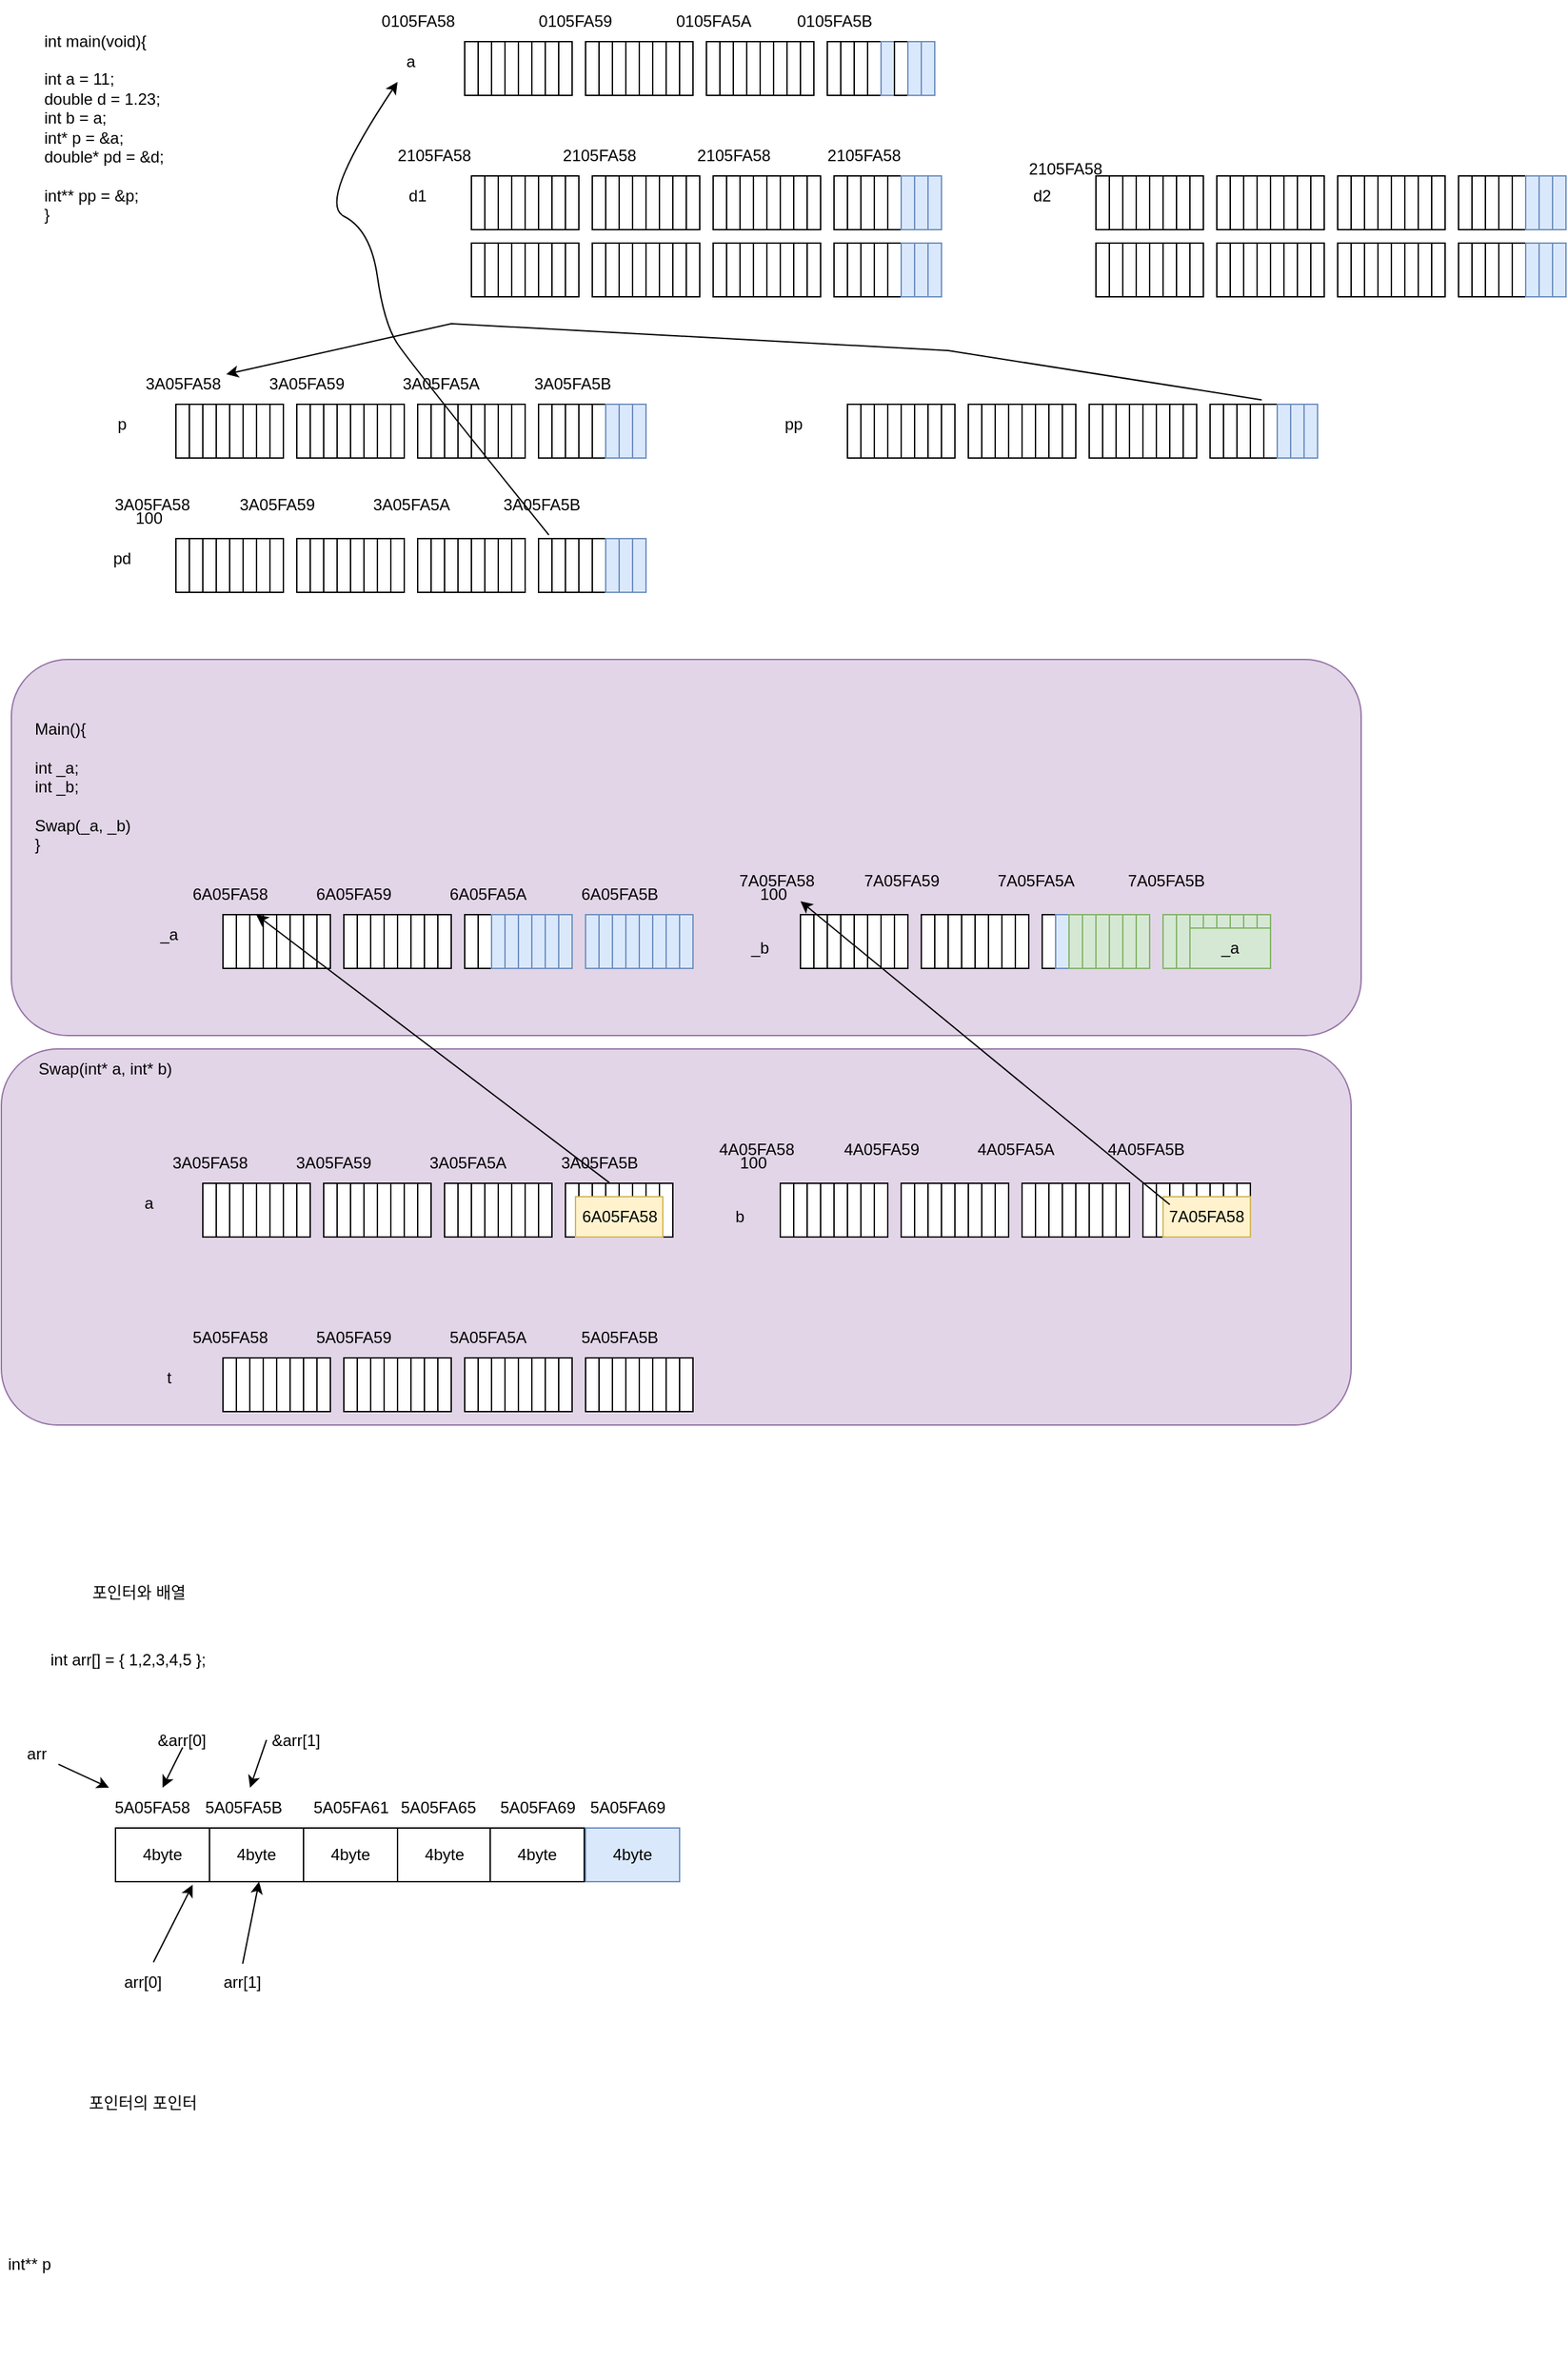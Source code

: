 <mxfile version="17.2.4" type="device"><diagram id="US0KUP0QkPeY0dxFD_av" name="Page-1"><mxGraphModel dx="1117" dy="669" grid="1" gridSize="10" guides="1" tooltips="1" connect="0" arrows="1" fold="1" page="1" pageScale="1" pageWidth="827" pageHeight="1169" math="0" shadow="0"><root><mxCell id="0"/><mxCell id="1" parent="0"/><mxCell id="3c85_m_xxB87GqGNiJOL-198" value="" style="rounded=1;whiteSpace=wrap;html=1;fillColor=#e1d5e7;strokeColor=#9673a6;" vertex="1" parent="1"><mxGeometry x="15" y="800" width="1005" height="280" as="geometry"/></mxCell><mxCell id="3c85_m_xxB87GqGNiJOL-197" value="" style="rounded=1;whiteSpace=wrap;html=1;fillColor=#e1d5e7;strokeColor=#9673a6;" vertex="1" parent="1"><mxGeometry x="22.5" y="510" width="1005" height="280" as="geometry"/></mxCell><mxCell id="8ommLOZz8VpfKSj77pEi-1" value="int main(void){&lt;br&gt;&lt;div&gt;&lt;br&gt;&lt;/div&gt;&lt;div&gt;&lt;span&gt;int a = 11;&lt;/span&gt;&lt;br&gt;&lt;/div&gt;&lt;div&gt;&lt;span&gt;double d = 1.23;&lt;/span&gt;&lt;/div&gt;&lt;div&gt;&lt;span&gt;int b = a;&lt;/span&gt;&lt;/div&gt;&lt;div&gt;int* p = &amp;amp;a;&lt;/div&gt;&lt;div&gt;double* pd = &amp;amp;d;&lt;/div&gt;&lt;div&gt;&lt;br&gt;&lt;/div&gt;&lt;div&gt;int** pp = &amp;amp;p;&lt;/div&gt;&lt;div&gt;&lt;span&gt;}&lt;/span&gt;&lt;/div&gt;" style="text;html=1;strokeColor=none;fillColor=none;align=left;verticalAlign=middle;whiteSpace=wrap;rounded=0;" parent="1" vertex="1"><mxGeometry x="45" y="19" width="120" height="190" as="geometry"/></mxCell><mxCell id="8ommLOZz8VpfKSj77pEi-2" value="" style="rounded=0;whiteSpace=wrap;html=1;" parent="1" vertex="1"><mxGeometry x="450" y="50" width="10" height="40" as="geometry"/></mxCell><mxCell id="8ommLOZz8VpfKSj77pEi-3" value="" style="rounded=0;whiteSpace=wrap;html=1;" parent="1" vertex="1"><mxGeometry x="460" y="50" width="10" height="40" as="geometry"/></mxCell><mxCell id="8ommLOZz8VpfKSj77pEi-4" value="" style="rounded=0;whiteSpace=wrap;html=1;" parent="1" vertex="1"><mxGeometry x="470" y="50" width="10" height="40" as="geometry"/></mxCell><mxCell id="8ommLOZz8VpfKSj77pEi-5" value="" style="rounded=0;whiteSpace=wrap;html=1;" parent="1" vertex="1"><mxGeometry x="480" y="50" width="10" height="40" as="geometry"/></mxCell><mxCell id="8ommLOZz8VpfKSj77pEi-6" value="" style="rounded=0;whiteSpace=wrap;html=1;" parent="1" vertex="1"><mxGeometry x="490" y="50" width="10" height="40" as="geometry"/></mxCell><mxCell id="8ommLOZz8VpfKSj77pEi-7" value="" style="rounded=0;whiteSpace=wrap;html=1;" parent="1" vertex="1"><mxGeometry x="500" y="50" width="10" height="40" as="geometry"/></mxCell><mxCell id="8ommLOZz8VpfKSj77pEi-8" value="" style="rounded=0;whiteSpace=wrap;html=1;" parent="1" vertex="1"><mxGeometry x="510" y="50" width="10" height="40" as="geometry"/></mxCell><mxCell id="8ommLOZz8VpfKSj77pEi-9" value="" style="rounded=0;whiteSpace=wrap;html=1;" parent="1" vertex="1"><mxGeometry x="520" y="50" width="10" height="40" as="geometry"/></mxCell><mxCell id="8ommLOZz8VpfKSj77pEi-18" value="" style="rounded=0;whiteSpace=wrap;html=1;" parent="1" vertex="1"><mxGeometry x="540" y="50" width="10" height="40" as="geometry"/></mxCell><mxCell id="8ommLOZz8VpfKSj77pEi-19" value="" style="rounded=0;whiteSpace=wrap;html=1;" parent="1" vertex="1"><mxGeometry x="550" y="50" width="10" height="40" as="geometry"/></mxCell><mxCell id="8ommLOZz8VpfKSj77pEi-20" value="" style="rounded=0;whiteSpace=wrap;html=1;" parent="1" vertex="1"><mxGeometry x="560" y="50" width="10" height="40" as="geometry"/></mxCell><mxCell id="8ommLOZz8VpfKSj77pEi-21" value="" style="rounded=0;whiteSpace=wrap;html=1;" parent="1" vertex="1"><mxGeometry x="570" y="50" width="10" height="40" as="geometry"/></mxCell><mxCell id="8ommLOZz8VpfKSj77pEi-22" value="" style="rounded=0;whiteSpace=wrap;html=1;" parent="1" vertex="1"><mxGeometry x="580" y="50" width="10" height="40" as="geometry"/></mxCell><mxCell id="8ommLOZz8VpfKSj77pEi-23" value="" style="rounded=0;whiteSpace=wrap;html=1;" parent="1" vertex="1"><mxGeometry x="590" y="50" width="10" height="40" as="geometry"/></mxCell><mxCell id="8ommLOZz8VpfKSj77pEi-24" value="" style="rounded=0;whiteSpace=wrap;html=1;" parent="1" vertex="1"><mxGeometry x="600" y="50" width="10" height="40" as="geometry"/></mxCell><mxCell id="8ommLOZz8VpfKSj77pEi-25" value="" style="rounded=0;whiteSpace=wrap;html=1;" parent="1" vertex="1"><mxGeometry x="610" y="50" width="10" height="40" as="geometry"/></mxCell><mxCell id="8ommLOZz8VpfKSj77pEi-26" value="" style="rounded=0;whiteSpace=wrap;html=1;" parent="1" vertex="1"><mxGeometry x="360" y="50" width="10" height="40" as="geometry"/></mxCell><mxCell id="8ommLOZz8VpfKSj77pEi-27" value="" style="rounded=0;whiteSpace=wrap;html=1;" parent="1" vertex="1"><mxGeometry x="370" y="50" width="10" height="40" as="geometry"/></mxCell><mxCell id="8ommLOZz8VpfKSj77pEi-28" value="" style="rounded=0;whiteSpace=wrap;html=1;" parent="1" vertex="1"><mxGeometry x="380" y="50" width="10" height="40" as="geometry"/></mxCell><mxCell id="8ommLOZz8VpfKSj77pEi-29" value="" style="rounded=0;whiteSpace=wrap;html=1;" parent="1" vertex="1"><mxGeometry x="390" y="50" width="10" height="40" as="geometry"/></mxCell><mxCell id="8ommLOZz8VpfKSj77pEi-30" value="" style="rounded=0;whiteSpace=wrap;html=1;" parent="1" vertex="1"><mxGeometry x="400" y="50" width="10" height="40" as="geometry"/></mxCell><mxCell id="8ommLOZz8VpfKSj77pEi-31" value="" style="rounded=0;whiteSpace=wrap;html=1;" parent="1" vertex="1"><mxGeometry x="410" y="50" width="10" height="40" as="geometry"/></mxCell><mxCell id="8ommLOZz8VpfKSj77pEi-32" value="" style="rounded=0;whiteSpace=wrap;html=1;" parent="1" vertex="1"><mxGeometry x="420" y="50" width="10" height="40" as="geometry"/></mxCell><mxCell id="8ommLOZz8VpfKSj77pEi-33" value="" style="rounded=0;whiteSpace=wrap;html=1;" parent="1" vertex="1"><mxGeometry x="430" y="50" width="10" height="40" as="geometry"/></mxCell><mxCell id="8ommLOZz8VpfKSj77pEi-34" value="" style="rounded=0;whiteSpace=wrap;html=1;" parent="1" vertex="1"><mxGeometry x="630" y="50" width="10" height="40" as="geometry"/></mxCell><mxCell id="8ommLOZz8VpfKSj77pEi-35" value="" style="rounded=0;whiteSpace=wrap;html=1;" parent="1" vertex="1"><mxGeometry x="640" y="50" width="10" height="40" as="geometry"/></mxCell><mxCell id="8ommLOZz8VpfKSj77pEi-36" value="" style="rounded=0;whiteSpace=wrap;html=1;" parent="1" vertex="1"><mxGeometry x="650" y="50" width="10" height="40" as="geometry"/></mxCell><mxCell id="8ommLOZz8VpfKSj77pEi-37" value="" style="rounded=0;whiteSpace=wrap;html=1;" parent="1" vertex="1"><mxGeometry x="660" y="50" width="10" height="40" as="geometry"/></mxCell><mxCell id="8ommLOZz8VpfKSj77pEi-38" value="" style="rounded=0;whiteSpace=wrap;html=1;fillColor=#dae8fc;strokeColor=#6c8ebf;" parent="1" vertex="1"><mxGeometry x="670" y="50" width="10" height="40" as="geometry"/></mxCell><mxCell id="8ommLOZz8VpfKSj77pEi-39" value="" style="rounded=0;whiteSpace=wrap;html=1;" parent="1" vertex="1"><mxGeometry x="680" y="50" width="10" height="40" as="geometry"/></mxCell><mxCell id="8ommLOZz8VpfKSj77pEi-40" value="" style="rounded=0;whiteSpace=wrap;html=1;fillColor=#dae8fc;strokeColor=#6c8ebf;" parent="1" vertex="1"><mxGeometry x="690" y="50" width="10" height="40" as="geometry"/></mxCell><mxCell id="8ommLOZz8VpfKSj77pEi-41" value="" style="rounded=0;whiteSpace=wrap;html=1;fillColor=#dae8fc;strokeColor=#6c8ebf;" parent="1" vertex="1"><mxGeometry x="700" y="50" width="10" height="40" as="geometry"/></mxCell><mxCell id="8ommLOZz8VpfKSj77pEi-47" value="a" style="text;html=1;strokeColor=none;fillColor=none;align=center;verticalAlign=middle;whiteSpace=wrap;rounded=0;" parent="1" vertex="1"><mxGeometry x="290" y="50" width="60" height="30" as="geometry"/></mxCell><mxCell id="8ommLOZz8VpfKSj77pEi-48" value="" style="rounded=0;whiteSpace=wrap;html=1;" parent="1" vertex="1"><mxGeometry x="455" y="150" width="10" height="40" as="geometry"/></mxCell><mxCell id="8ommLOZz8VpfKSj77pEi-49" value="" style="rounded=0;whiteSpace=wrap;html=1;" parent="1" vertex="1"><mxGeometry x="465" y="150" width="10" height="40" as="geometry"/></mxCell><mxCell id="8ommLOZz8VpfKSj77pEi-50" value="" style="rounded=0;whiteSpace=wrap;html=1;" parent="1" vertex="1"><mxGeometry x="475" y="150" width="10" height="40" as="geometry"/></mxCell><mxCell id="8ommLOZz8VpfKSj77pEi-51" value="" style="rounded=0;whiteSpace=wrap;html=1;" parent="1" vertex="1"><mxGeometry x="485" y="150" width="10" height="40" as="geometry"/></mxCell><mxCell id="8ommLOZz8VpfKSj77pEi-52" value="" style="rounded=0;whiteSpace=wrap;html=1;" parent="1" vertex="1"><mxGeometry x="495" y="150" width="10" height="40" as="geometry"/></mxCell><mxCell id="8ommLOZz8VpfKSj77pEi-53" value="" style="rounded=0;whiteSpace=wrap;html=1;" parent="1" vertex="1"><mxGeometry x="505" y="150" width="10" height="40" as="geometry"/></mxCell><mxCell id="8ommLOZz8VpfKSj77pEi-54" value="" style="rounded=0;whiteSpace=wrap;html=1;" parent="1" vertex="1"><mxGeometry x="515" y="150" width="10" height="40" as="geometry"/></mxCell><mxCell id="8ommLOZz8VpfKSj77pEi-55" value="" style="rounded=0;whiteSpace=wrap;html=1;" parent="1" vertex="1"><mxGeometry x="525" y="150" width="10" height="40" as="geometry"/></mxCell><mxCell id="8ommLOZz8VpfKSj77pEi-56" value="" style="rounded=0;whiteSpace=wrap;html=1;" parent="1" vertex="1"><mxGeometry x="545" y="150" width="10" height="40" as="geometry"/></mxCell><mxCell id="8ommLOZz8VpfKSj77pEi-57" value="" style="rounded=0;whiteSpace=wrap;html=1;" parent="1" vertex="1"><mxGeometry x="555" y="150" width="10" height="40" as="geometry"/></mxCell><mxCell id="8ommLOZz8VpfKSj77pEi-58" value="" style="rounded=0;whiteSpace=wrap;html=1;" parent="1" vertex="1"><mxGeometry x="565" y="150" width="10" height="40" as="geometry"/></mxCell><mxCell id="8ommLOZz8VpfKSj77pEi-59" value="" style="rounded=0;whiteSpace=wrap;html=1;" parent="1" vertex="1"><mxGeometry x="575" y="150" width="10" height="40" as="geometry"/></mxCell><mxCell id="8ommLOZz8VpfKSj77pEi-60" value="" style="rounded=0;whiteSpace=wrap;html=1;" parent="1" vertex="1"><mxGeometry x="585" y="150" width="10" height="40" as="geometry"/></mxCell><mxCell id="8ommLOZz8VpfKSj77pEi-61" value="" style="rounded=0;whiteSpace=wrap;html=1;" parent="1" vertex="1"><mxGeometry x="595" y="150" width="10" height="40" as="geometry"/></mxCell><mxCell id="8ommLOZz8VpfKSj77pEi-62" value="" style="rounded=0;whiteSpace=wrap;html=1;" parent="1" vertex="1"><mxGeometry x="605" y="150" width="10" height="40" as="geometry"/></mxCell><mxCell id="8ommLOZz8VpfKSj77pEi-63" value="" style="rounded=0;whiteSpace=wrap;html=1;" parent="1" vertex="1"><mxGeometry x="615" y="150" width="10" height="40" as="geometry"/></mxCell><mxCell id="8ommLOZz8VpfKSj77pEi-64" value="" style="rounded=0;whiteSpace=wrap;html=1;" parent="1" vertex="1"><mxGeometry x="365" y="150" width="10" height="40" as="geometry"/></mxCell><mxCell id="8ommLOZz8VpfKSj77pEi-65" value="" style="rounded=0;whiteSpace=wrap;html=1;" parent="1" vertex="1"><mxGeometry x="375" y="150" width="10" height="40" as="geometry"/></mxCell><mxCell id="8ommLOZz8VpfKSj77pEi-66" value="" style="rounded=0;whiteSpace=wrap;html=1;" parent="1" vertex="1"><mxGeometry x="385" y="150" width="10" height="40" as="geometry"/></mxCell><mxCell id="8ommLOZz8VpfKSj77pEi-67" value="" style="rounded=0;whiteSpace=wrap;html=1;" parent="1" vertex="1"><mxGeometry x="395" y="150" width="10" height="40" as="geometry"/></mxCell><mxCell id="8ommLOZz8VpfKSj77pEi-68" value="" style="rounded=0;whiteSpace=wrap;html=1;" parent="1" vertex="1"><mxGeometry x="405" y="150" width="10" height="40" as="geometry"/></mxCell><mxCell id="8ommLOZz8VpfKSj77pEi-69" value="" style="rounded=0;whiteSpace=wrap;html=1;" parent="1" vertex="1"><mxGeometry x="415" y="150" width="10" height="40" as="geometry"/></mxCell><mxCell id="8ommLOZz8VpfKSj77pEi-70" value="" style="rounded=0;whiteSpace=wrap;html=1;" parent="1" vertex="1"><mxGeometry x="425" y="150" width="10" height="40" as="geometry"/></mxCell><mxCell id="8ommLOZz8VpfKSj77pEi-71" value="" style="rounded=0;whiteSpace=wrap;html=1;" parent="1" vertex="1"><mxGeometry x="435" y="150" width="10" height="40" as="geometry"/></mxCell><mxCell id="8ommLOZz8VpfKSj77pEi-72" value="" style="rounded=0;whiteSpace=wrap;html=1;" parent="1" vertex="1"><mxGeometry x="635" y="150" width="10" height="40" as="geometry"/></mxCell><mxCell id="8ommLOZz8VpfKSj77pEi-73" value="" style="rounded=0;whiteSpace=wrap;html=1;" parent="1" vertex="1"><mxGeometry x="645" y="150" width="10" height="40" as="geometry"/></mxCell><mxCell id="8ommLOZz8VpfKSj77pEi-74" value="" style="rounded=0;whiteSpace=wrap;html=1;" parent="1" vertex="1"><mxGeometry x="655" y="150" width="10" height="40" as="geometry"/></mxCell><mxCell id="8ommLOZz8VpfKSj77pEi-75" value="" style="rounded=0;whiteSpace=wrap;html=1;" parent="1" vertex="1"><mxGeometry x="665" y="150" width="10" height="40" as="geometry"/></mxCell><mxCell id="8ommLOZz8VpfKSj77pEi-76" value="" style="rounded=0;whiteSpace=wrap;html=1;" parent="1" vertex="1"><mxGeometry x="675" y="150" width="10" height="40" as="geometry"/></mxCell><mxCell id="8ommLOZz8VpfKSj77pEi-77" value="" style="rounded=0;whiteSpace=wrap;html=1;fillColor=#dae8fc;strokeColor=#6c8ebf;" parent="1" vertex="1"><mxGeometry x="685" y="150" width="10" height="40" as="geometry"/></mxCell><mxCell id="8ommLOZz8VpfKSj77pEi-78" value="" style="rounded=0;whiteSpace=wrap;html=1;fillColor=#dae8fc;strokeColor=#6c8ebf;" parent="1" vertex="1"><mxGeometry x="695" y="150" width="10" height="40" as="geometry"/></mxCell><mxCell id="8ommLOZz8VpfKSj77pEi-79" value="" style="rounded=0;whiteSpace=wrap;html=1;fillColor=#dae8fc;strokeColor=#6c8ebf;" parent="1" vertex="1"><mxGeometry x="705" y="150" width="10" height="40" as="geometry"/></mxCell><mxCell id="8ommLOZz8VpfKSj77pEi-84" value="d1" style="text;html=1;strokeColor=none;fillColor=none;align=center;verticalAlign=middle;whiteSpace=wrap;rounded=0;" parent="1" vertex="1"><mxGeometry x="295" y="150" width="60" height="30" as="geometry"/></mxCell><mxCell id="8ommLOZz8VpfKSj77pEi-85" value="" style="rounded=0;whiteSpace=wrap;html=1;" parent="1" vertex="1"><mxGeometry x="455" y="200" width="10" height="40" as="geometry"/></mxCell><mxCell id="8ommLOZz8VpfKSj77pEi-86" value="" style="rounded=0;whiteSpace=wrap;html=1;" parent="1" vertex="1"><mxGeometry x="465" y="200" width="10" height="40" as="geometry"/></mxCell><mxCell id="8ommLOZz8VpfKSj77pEi-87" value="" style="rounded=0;whiteSpace=wrap;html=1;" parent="1" vertex="1"><mxGeometry x="475" y="200" width="10" height="40" as="geometry"/></mxCell><mxCell id="8ommLOZz8VpfKSj77pEi-88" value="" style="rounded=0;whiteSpace=wrap;html=1;" parent="1" vertex="1"><mxGeometry x="485" y="200" width="10" height="40" as="geometry"/></mxCell><mxCell id="8ommLOZz8VpfKSj77pEi-89" value="" style="rounded=0;whiteSpace=wrap;html=1;" parent="1" vertex="1"><mxGeometry x="495" y="200" width="10" height="40" as="geometry"/></mxCell><mxCell id="8ommLOZz8VpfKSj77pEi-90" value="" style="rounded=0;whiteSpace=wrap;html=1;" parent="1" vertex="1"><mxGeometry x="505" y="200" width="10" height="40" as="geometry"/></mxCell><mxCell id="8ommLOZz8VpfKSj77pEi-91" value="" style="rounded=0;whiteSpace=wrap;html=1;" parent="1" vertex="1"><mxGeometry x="515" y="200" width="10" height="40" as="geometry"/></mxCell><mxCell id="8ommLOZz8VpfKSj77pEi-92" value="" style="rounded=0;whiteSpace=wrap;html=1;" parent="1" vertex="1"><mxGeometry x="525" y="200" width="10" height="40" as="geometry"/></mxCell><mxCell id="8ommLOZz8VpfKSj77pEi-93" value="" style="rounded=0;whiteSpace=wrap;html=1;" parent="1" vertex="1"><mxGeometry x="545" y="200" width="10" height="40" as="geometry"/></mxCell><mxCell id="8ommLOZz8VpfKSj77pEi-94" value="" style="rounded=0;whiteSpace=wrap;html=1;" parent="1" vertex="1"><mxGeometry x="555" y="200" width="10" height="40" as="geometry"/></mxCell><mxCell id="8ommLOZz8VpfKSj77pEi-95" value="" style="rounded=0;whiteSpace=wrap;html=1;" parent="1" vertex="1"><mxGeometry x="565" y="200" width="10" height="40" as="geometry"/></mxCell><mxCell id="8ommLOZz8VpfKSj77pEi-96" value="" style="rounded=0;whiteSpace=wrap;html=1;" parent="1" vertex="1"><mxGeometry x="575" y="200" width="10" height="40" as="geometry"/></mxCell><mxCell id="8ommLOZz8VpfKSj77pEi-97" value="" style="rounded=0;whiteSpace=wrap;html=1;" parent="1" vertex="1"><mxGeometry x="585" y="200" width="10" height="40" as="geometry"/></mxCell><mxCell id="8ommLOZz8VpfKSj77pEi-98" value="" style="rounded=0;whiteSpace=wrap;html=1;" parent="1" vertex="1"><mxGeometry x="595" y="200" width="10" height="40" as="geometry"/></mxCell><mxCell id="8ommLOZz8VpfKSj77pEi-99" value="" style="rounded=0;whiteSpace=wrap;html=1;" parent="1" vertex="1"><mxGeometry x="605" y="200" width="10" height="40" as="geometry"/></mxCell><mxCell id="8ommLOZz8VpfKSj77pEi-100" value="" style="rounded=0;whiteSpace=wrap;html=1;" parent="1" vertex="1"><mxGeometry x="615" y="200" width="10" height="40" as="geometry"/></mxCell><mxCell id="8ommLOZz8VpfKSj77pEi-101" value="" style="rounded=0;whiteSpace=wrap;html=1;" parent="1" vertex="1"><mxGeometry x="365" y="200" width="10" height="40" as="geometry"/></mxCell><mxCell id="8ommLOZz8VpfKSj77pEi-102" value="" style="rounded=0;whiteSpace=wrap;html=1;" parent="1" vertex="1"><mxGeometry x="375" y="200" width="10" height="40" as="geometry"/></mxCell><mxCell id="8ommLOZz8VpfKSj77pEi-103" value="" style="rounded=0;whiteSpace=wrap;html=1;" parent="1" vertex="1"><mxGeometry x="385" y="200" width="10" height="40" as="geometry"/></mxCell><mxCell id="8ommLOZz8VpfKSj77pEi-104" value="" style="rounded=0;whiteSpace=wrap;html=1;" parent="1" vertex="1"><mxGeometry x="395" y="200" width="10" height="40" as="geometry"/></mxCell><mxCell id="8ommLOZz8VpfKSj77pEi-105" value="" style="rounded=0;whiteSpace=wrap;html=1;" parent="1" vertex="1"><mxGeometry x="405" y="200" width="10" height="40" as="geometry"/></mxCell><mxCell id="8ommLOZz8VpfKSj77pEi-106" value="" style="rounded=0;whiteSpace=wrap;html=1;" parent="1" vertex="1"><mxGeometry x="415" y="200" width="10" height="40" as="geometry"/></mxCell><mxCell id="8ommLOZz8VpfKSj77pEi-107" value="" style="rounded=0;whiteSpace=wrap;html=1;" parent="1" vertex="1"><mxGeometry x="425" y="200" width="10" height="40" as="geometry"/></mxCell><mxCell id="8ommLOZz8VpfKSj77pEi-108" value="" style="rounded=0;whiteSpace=wrap;html=1;" parent="1" vertex="1"><mxGeometry x="435" y="200" width="10" height="40" as="geometry"/></mxCell><mxCell id="8ommLOZz8VpfKSj77pEi-109" value="" style="rounded=0;whiteSpace=wrap;html=1;" parent="1" vertex="1"><mxGeometry x="635" y="200" width="10" height="40" as="geometry"/></mxCell><mxCell id="8ommLOZz8VpfKSj77pEi-110" value="" style="rounded=0;whiteSpace=wrap;html=1;" parent="1" vertex="1"><mxGeometry x="645" y="200" width="10" height="40" as="geometry"/></mxCell><mxCell id="8ommLOZz8VpfKSj77pEi-111" value="" style="rounded=0;whiteSpace=wrap;html=1;" parent="1" vertex="1"><mxGeometry x="655" y="200" width="10" height="40" as="geometry"/></mxCell><mxCell id="8ommLOZz8VpfKSj77pEi-112" value="" style="rounded=0;whiteSpace=wrap;html=1;" parent="1" vertex="1"><mxGeometry x="665" y="200" width="10" height="40" as="geometry"/></mxCell><mxCell id="8ommLOZz8VpfKSj77pEi-113" value="" style="rounded=0;whiteSpace=wrap;html=1;" parent="1" vertex="1"><mxGeometry x="675" y="200" width="10" height="40" as="geometry"/></mxCell><mxCell id="8ommLOZz8VpfKSj77pEi-114" value="" style="rounded=0;whiteSpace=wrap;html=1;fillColor=#dae8fc;strokeColor=#6c8ebf;" parent="1" vertex="1"><mxGeometry x="685" y="200" width="10" height="40" as="geometry"/></mxCell><mxCell id="8ommLOZz8VpfKSj77pEi-115" value="" style="rounded=0;whiteSpace=wrap;html=1;fillColor=#dae8fc;strokeColor=#6c8ebf;" parent="1" vertex="1"><mxGeometry x="695" y="200" width="10" height="40" as="geometry"/></mxCell><mxCell id="8ommLOZz8VpfKSj77pEi-116" value="" style="rounded=0;whiteSpace=wrap;html=1;fillColor=#dae8fc;strokeColor=#6c8ebf;" parent="1" vertex="1"><mxGeometry x="705" y="200" width="10" height="40" as="geometry"/></mxCell><mxCell id="8ommLOZz8VpfKSj77pEi-117" value="" style="rounded=0;whiteSpace=wrap;html=1;" parent="1" vertex="1"><mxGeometry x="235" y="320" width="10" height="40" as="geometry"/></mxCell><mxCell id="8ommLOZz8VpfKSj77pEi-118" value="" style="rounded=0;whiteSpace=wrap;html=1;" parent="1" vertex="1"><mxGeometry x="245" y="320" width="10" height="40" as="geometry"/></mxCell><mxCell id="8ommLOZz8VpfKSj77pEi-119" value="" style="rounded=0;whiteSpace=wrap;html=1;" parent="1" vertex="1"><mxGeometry x="255" y="320" width="10" height="40" as="geometry"/></mxCell><mxCell id="8ommLOZz8VpfKSj77pEi-120" value="" style="rounded=0;whiteSpace=wrap;html=1;" parent="1" vertex="1"><mxGeometry x="265" y="320" width="10" height="40" as="geometry"/></mxCell><mxCell id="8ommLOZz8VpfKSj77pEi-121" value="" style="rounded=0;whiteSpace=wrap;html=1;" parent="1" vertex="1"><mxGeometry x="275" y="320" width="10" height="40" as="geometry"/></mxCell><mxCell id="8ommLOZz8VpfKSj77pEi-122" value="" style="rounded=0;whiteSpace=wrap;html=1;" parent="1" vertex="1"><mxGeometry x="285" y="320" width="10" height="40" as="geometry"/></mxCell><mxCell id="8ommLOZz8VpfKSj77pEi-123" value="" style="rounded=0;whiteSpace=wrap;html=1;" parent="1" vertex="1"><mxGeometry x="295" y="320" width="10" height="40" as="geometry"/></mxCell><mxCell id="8ommLOZz8VpfKSj77pEi-124" value="" style="rounded=0;whiteSpace=wrap;html=1;" parent="1" vertex="1"><mxGeometry x="305" y="320" width="10" height="40" as="geometry"/></mxCell><mxCell id="8ommLOZz8VpfKSj77pEi-125" value="" style="rounded=0;whiteSpace=wrap;html=1;" parent="1" vertex="1"><mxGeometry x="325" y="320" width="10" height="40" as="geometry"/></mxCell><mxCell id="8ommLOZz8VpfKSj77pEi-126" value="" style="rounded=0;whiteSpace=wrap;html=1;" parent="1" vertex="1"><mxGeometry x="335" y="320" width="10" height="40" as="geometry"/></mxCell><mxCell id="8ommLOZz8VpfKSj77pEi-127" value="" style="rounded=0;whiteSpace=wrap;html=1;" parent="1" vertex="1"><mxGeometry x="345" y="320" width="10" height="40" as="geometry"/></mxCell><mxCell id="8ommLOZz8VpfKSj77pEi-128" value="" style="rounded=0;whiteSpace=wrap;html=1;" parent="1" vertex="1"><mxGeometry x="355" y="320" width="10" height="40" as="geometry"/></mxCell><mxCell id="8ommLOZz8VpfKSj77pEi-129" value="" style="rounded=0;whiteSpace=wrap;html=1;" parent="1" vertex="1"><mxGeometry x="365" y="320" width="10" height="40" as="geometry"/></mxCell><mxCell id="8ommLOZz8VpfKSj77pEi-130" value="" style="rounded=0;whiteSpace=wrap;html=1;" parent="1" vertex="1"><mxGeometry x="375" y="320" width="10" height="40" as="geometry"/></mxCell><mxCell id="8ommLOZz8VpfKSj77pEi-131" value="" style="rounded=0;whiteSpace=wrap;html=1;" parent="1" vertex="1"><mxGeometry x="385" y="320" width="10" height="40" as="geometry"/></mxCell><mxCell id="8ommLOZz8VpfKSj77pEi-132" value="" style="rounded=0;whiteSpace=wrap;html=1;" parent="1" vertex="1"><mxGeometry x="395" y="320" width="10" height="40" as="geometry"/></mxCell><mxCell id="8ommLOZz8VpfKSj77pEi-133" value="" style="rounded=0;whiteSpace=wrap;html=1;" parent="1" vertex="1"><mxGeometry x="145" y="320" width="10" height="40" as="geometry"/></mxCell><mxCell id="8ommLOZz8VpfKSj77pEi-134" value="" style="rounded=0;whiteSpace=wrap;html=1;" parent="1" vertex="1"><mxGeometry x="155" y="320" width="10" height="40" as="geometry"/></mxCell><mxCell id="8ommLOZz8VpfKSj77pEi-135" value="" style="rounded=0;whiteSpace=wrap;html=1;" parent="1" vertex="1"><mxGeometry x="165" y="320" width="10" height="40" as="geometry"/></mxCell><mxCell id="8ommLOZz8VpfKSj77pEi-136" value="" style="rounded=0;whiteSpace=wrap;html=1;" parent="1" vertex="1"><mxGeometry x="175" y="320" width="10" height="40" as="geometry"/></mxCell><mxCell id="8ommLOZz8VpfKSj77pEi-137" value="" style="rounded=0;whiteSpace=wrap;html=1;" parent="1" vertex="1"><mxGeometry x="185" y="320" width="10" height="40" as="geometry"/></mxCell><mxCell id="8ommLOZz8VpfKSj77pEi-138" value="" style="rounded=0;whiteSpace=wrap;html=1;" parent="1" vertex="1"><mxGeometry x="195" y="320" width="10" height="40" as="geometry"/></mxCell><mxCell id="8ommLOZz8VpfKSj77pEi-139" value="" style="rounded=0;whiteSpace=wrap;html=1;" parent="1" vertex="1"><mxGeometry x="205" y="320" width="10" height="40" as="geometry"/></mxCell><mxCell id="8ommLOZz8VpfKSj77pEi-140" value="" style="rounded=0;whiteSpace=wrap;html=1;" parent="1" vertex="1"><mxGeometry x="215" y="320" width="10" height="40" as="geometry"/></mxCell><mxCell id="8ommLOZz8VpfKSj77pEi-141" value="" style="rounded=0;whiteSpace=wrap;html=1;" parent="1" vertex="1"><mxGeometry x="415" y="320" width="10" height="40" as="geometry"/></mxCell><mxCell id="8ommLOZz8VpfKSj77pEi-142" value="" style="rounded=0;whiteSpace=wrap;html=1;" parent="1" vertex="1"><mxGeometry x="425" y="320" width="10" height="40" as="geometry"/></mxCell><mxCell id="8ommLOZz8VpfKSj77pEi-143" value="" style="rounded=0;whiteSpace=wrap;html=1;" parent="1" vertex="1"><mxGeometry x="435" y="320" width="10" height="40" as="geometry"/></mxCell><mxCell id="8ommLOZz8VpfKSj77pEi-144" value="" style="rounded=0;whiteSpace=wrap;html=1;" parent="1" vertex="1"><mxGeometry x="445" y="320" width="10" height="40" as="geometry"/></mxCell><mxCell id="8ommLOZz8VpfKSj77pEi-145" value="" style="rounded=0;whiteSpace=wrap;html=1;" parent="1" vertex="1"><mxGeometry x="455" y="320" width="10" height="40" as="geometry"/></mxCell><mxCell id="8ommLOZz8VpfKSj77pEi-146" value="" style="rounded=0;whiteSpace=wrap;html=1;fillColor=#dae8fc;strokeColor=#6c8ebf;" parent="1" vertex="1"><mxGeometry x="465" y="320" width="10" height="40" as="geometry"/></mxCell><mxCell id="8ommLOZz8VpfKSj77pEi-147" value="" style="rounded=0;whiteSpace=wrap;html=1;fillColor=#dae8fc;strokeColor=#6c8ebf;" parent="1" vertex="1"><mxGeometry x="475" y="320" width="10" height="40" as="geometry"/></mxCell><mxCell id="8ommLOZz8VpfKSj77pEi-148" value="" style="rounded=0;whiteSpace=wrap;html=1;fillColor=#dae8fc;strokeColor=#6c8ebf;" parent="1" vertex="1"><mxGeometry x="485" y="320" width="10" height="40" as="geometry"/></mxCell><mxCell id="8ommLOZz8VpfKSj77pEi-149" value="0105FA58" style="text;html=1;strokeColor=none;fillColor=none;align=center;verticalAlign=middle;whiteSpace=wrap;rounded=0;" parent="1" vertex="1"><mxGeometry x="292.5" y="20" width="65" height="30" as="geometry"/></mxCell><mxCell id="8ommLOZz8VpfKSj77pEi-153" value="p" style="text;html=1;strokeColor=none;fillColor=none;align=center;verticalAlign=middle;whiteSpace=wrap;rounded=0;" parent="1" vertex="1"><mxGeometry x="75" y="320" width="60" height="30" as="geometry"/></mxCell><mxCell id="8ommLOZz8VpfKSj77pEi-154" value="" style="rounded=0;whiteSpace=wrap;html=1;" parent="1" vertex="1"><mxGeometry x="235" y="420" width="10" height="40" as="geometry"/></mxCell><mxCell id="8ommLOZz8VpfKSj77pEi-155" value="" style="rounded=0;whiteSpace=wrap;html=1;" parent="1" vertex="1"><mxGeometry x="245" y="420" width="10" height="40" as="geometry"/></mxCell><mxCell id="8ommLOZz8VpfKSj77pEi-156" value="" style="rounded=0;whiteSpace=wrap;html=1;" parent="1" vertex="1"><mxGeometry x="255" y="420" width="10" height="40" as="geometry"/></mxCell><mxCell id="8ommLOZz8VpfKSj77pEi-157" value="" style="rounded=0;whiteSpace=wrap;html=1;" parent="1" vertex="1"><mxGeometry x="265" y="420" width="10" height="40" as="geometry"/></mxCell><mxCell id="8ommLOZz8VpfKSj77pEi-158" value="" style="rounded=0;whiteSpace=wrap;html=1;" parent="1" vertex="1"><mxGeometry x="275" y="420" width="10" height="40" as="geometry"/></mxCell><mxCell id="8ommLOZz8VpfKSj77pEi-159" value="" style="rounded=0;whiteSpace=wrap;html=1;" parent="1" vertex="1"><mxGeometry x="285" y="420" width="10" height="40" as="geometry"/></mxCell><mxCell id="8ommLOZz8VpfKSj77pEi-160" value="" style="rounded=0;whiteSpace=wrap;html=1;" parent="1" vertex="1"><mxGeometry x="295" y="420" width="10" height="40" as="geometry"/></mxCell><mxCell id="8ommLOZz8VpfKSj77pEi-161" value="" style="rounded=0;whiteSpace=wrap;html=1;" parent="1" vertex="1"><mxGeometry x="305" y="420" width="10" height="40" as="geometry"/></mxCell><mxCell id="8ommLOZz8VpfKSj77pEi-162" value="" style="rounded=0;whiteSpace=wrap;html=1;" parent="1" vertex="1"><mxGeometry x="325" y="420" width="10" height="40" as="geometry"/></mxCell><mxCell id="8ommLOZz8VpfKSj77pEi-163" value="" style="rounded=0;whiteSpace=wrap;html=1;" parent="1" vertex="1"><mxGeometry x="335" y="420" width="10" height="40" as="geometry"/></mxCell><mxCell id="8ommLOZz8VpfKSj77pEi-164" value="" style="rounded=0;whiteSpace=wrap;html=1;" parent="1" vertex="1"><mxGeometry x="345" y="420" width="10" height="40" as="geometry"/></mxCell><mxCell id="8ommLOZz8VpfKSj77pEi-165" value="" style="rounded=0;whiteSpace=wrap;html=1;" parent="1" vertex="1"><mxGeometry x="355" y="420" width="10" height="40" as="geometry"/></mxCell><mxCell id="8ommLOZz8VpfKSj77pEi-166" value="" style="rounded=0;whiteSpace=wrap;html=1;" parent="1" vertex="1"><mxGeometry x="365" y="420" width="10" height="40" as="geometry"/></mxCell><mxCell id="8ommLOZz8VpfKSj77pEi-167" value="" style="rounded=0;whiteSpace=wrap;html=1;" parent="1" vertex="1"><mxGeometry x="375" y="420" width="10" height="40" as="geometry"/></mxCell><mxCell id="8ommLOZz8VpfKSj77pEi-168" value="" style="rounded=0;whiteSpace=wrap;html=1;" parent="1" vertex="1"><mxGeometry x="385" y="420" width="10" height="40" as="geometry"/></mxCell><mxCell id="8ommLOZz8VpfKSj77pEi-169" value="" style="rounded=0;whiteSpace=wrap;html=1;" parent="1" vertex="1"><mxGeometry x="395" y="420" width="10" height="40" as="geometry"/></mxCell><mxCell id="8ommLOZz8VpfKSj77pEi-170" value="" style="rounded=0;whiteSpace=wrap;html=1;" parent="1" vertex="1"><mxGeometry x="145" y="420" width="10" height="40" as="geometry"/></mxCell><mxCell id="8ommLOZz8VpfKSj77pEi-171" value="" style="rounded=0;whiteSpace=wrap;html=1;" parent="1" vertex="1"><mxGeometry x="155" y="420" width="10" height="40" as="geometry"/></mxCell><mxCell id="8ommLOZz8VpfKSj77pEi-172" value="" style="rounded=0;whiteSpace=wrap;html=1;" parent="1" vertex="1"><mxGeometry x="165" y="420" width="10" height="40" as="geometry"/></mxCell><mxCell id="8ommLOZz8VpfKSj77pEi-173" value="" style="rounded=0;whiteSpace=wrap;html=1;" parent="1" vertex="1"><mxGeometry x="175" y="420" width="10" height="40" as="geometry"/></mxCell><mxCell id="8ommLOZz8VpfKSj77pEi-174" value="" style="rounded=0;whiteSpace=wrap;html=1;" parent="1" vertex="1"><mxGeometry x="185" y="420" width="10" height="40" as="geometry"/></mxCell><mxCell id="8ommLOZz8VpfKSj77pEi-175" value="" style="rounded=0;whiteSpace=wrap;html=1;" parent="1" vertex="1"><mxGeometry x="195" y="420" width="10" height="40" as="geometry"/></mxCell><mxCell id="8ommLOZz8VpfKSj77pEi-176" value="" style="rounded=0;whiteSpace=wrap;html=1;" parent="1" vertex="1"><mxGeometry x="205" y="420" width="10" height="40" as="geometry"/></mxCell><mxCell id="8ommLOZz8VpfKSj77pEi-177" value="" style="rounded=0;whiteSpace=wrap;html=1;" parent="1" vertex="1"><mxGeometry x="215" y="420" width="10" height="40" as="geometry"/></mxCell><mxCell id="8ommLOZz8VpfKSj77pEi-178" value="" style="rounded=0;whiteSpace=wrap;html=1;" parent="1" vertex="1"><mxGeometry x="415" y="420" width="10" height="40" as="geometry"/></mxCell><mxCell id="8ommLOZz8VpfKSj77pEi-179" value="" style="rounded=0;whiteSpace=wrap;html=1;" parent="1" vertex="1"><mxGeometry x="425" y="420" width="10" height="40" as="geometry"/></mxCell><mxCell id="8ommLOZz8VpfKSj77pEi-180" value="" style="rounded=0;whiteSpace=wrap;html=1;" parent="1" vertex="1"><mxGeometry x="435" y="420" width="10" height="40" as="geometry"/></mxCell><mxCell id="8ommLOZz8VpfKSj77pEi-181" value="" style="rounded=0;whiteSpace=wrap;html=1;" parent="1" vertex="1"><mxGeometry x="445" y="420" width="10" height="40" as="geometry"/></mxCell><mxCell id="8ommLOZz8VpfKSj77pEi-182" value="" style="rounded=0;whiteSpace=wrap;html=1;" parent="1" vertex="1"><mxGeometry x="455" y="420" width="10" height="40" as="geometry"/></mxCell><mxCell id="8ommLOZz8VpfKSj77pEi-183" value="" style="rounded=0;whiteSpace=wrap;html=1;fillColor=#dae8fc;strokeColor=#6c8ebf;" parent="1" vertex="1"><mxGeometry x="465" y="420" width="10" height="40" as="geometry"/></mxCell><mxCell id="8ommLOZz8VpfKSj77pEi-184" value="" style="rounded=0;whiteSpace=wrap;html=1;fillColor=#dae8fc;strokeColor=#6c8ebf;" parent="1" vertex="1"><mxGeometry x="475" y="420" width="10" height="40" as="geometry"/></mxCell><mxCell id="8ommLOZz8VpfKSj77pEi-185" value="" style="rounded=0;whiteSpace=wrap;html=1;fillColor=#dae8fc;strokeColor=#6c8ebf;" parent="1" vertex="1"><mxGeometry x="485" y="420" width="10" height="40" as="geometry"/></mxCell><mxCell id="8ommLOZz8VpfKSj77pEi-186" value="100" style="text;html=1;strokeColor=none;fillColor=none;align=center;verticalAlign=middle;whiteSpace=wrap;rounded=0;" parent="1" vertex="1"><mxGeometry x="105" y="390" width="40" height="30" as="geometry"/></mxCell><mxCell id="8ommLOZz8VpfKSj77pEi-190" value="pd" style="text;html=1;strokeColor=none;fillColor=none;align=center;verticalAlign=middle;whiteSpace=wrap;rounded=0;" parent="1" vertex="1"><mxGeometry x="75" y="420" width="60" height="30" as="geometry"/></mxCell><mxCell id="8ommLOZz8VpfKSj77pEi-193" value="" style="curved=1;endArrow=classic;html=1;rounded=0;exitX=-0.233;exitY=-0.067;exitDx=0;exitDy=0;exitPerimeter=0;" parent="1" source="8ommLOZz8VpfKSj77pEi-179" target="8ommLOZz8VpfKSj77pEi-47" edge="1"><mxGeometry width="50" height="50" relative="1" as="geometry"><mxPoint x="370" y="270" as="sourcePoint"/><mxPoint x="440" y="310" as="targetPoint"/><Array as="points"><mxPoint x="320" y="290"/><mxPoint x="300" y="260"/><mxPoint x="290" y="190"/><mxPoint x="250" y="170"/></Array></mxGeometry></mxCell><mxCell id="8ommLOZz8VpfKSj77pEi-194" value="2105FA58" style="text;html=1;strokeColor=none;fillColor=none;align=center;verticalAlign=middle;whiteSpace=wrap;rounded=0;" parent="1" vertex="1"><mxGeometry x="305" y="120" width="65" height="30" as="geometry"/></mxCell><mxCell id="OxiUn5etQQ_utofFSkI7-1" value="0105FA59" style="text;html=1;strokeColor=none;fillColor=none;align=center;verticalAlign=middle;whiteSpace=wrap;rounded=0;" parent="1" vertex="1"><mxGeometry x="410" y="20" width="65" height="30" as="geometry"/></mxCell><mxCell id="OxiUn5etQQ_utofFSkI7-2" value="0105FA5A" style="text;html=1;strokeColor=none;fillColor=none;align=center;verticalAlign=middle;whiteSpace=wrap;rounded=0;" parent="1" vertex="1"><mxGeometry x="512.5" y="20" width="65" height="30" as="geometry"/></mxCell><mxCell id="OxiUn5etQQ_utofFSkI7-3" value="0105FA5B" style="text;html=1;strokeColor=none;fillColor=none;align=center;verticalAlign=middle;whiteSpace=wrap;rounded=0;" parent="1" vertex="1"><mxGeometry x="602.5" y="20" width="65" height="30" as="geometry"/></mxCell><mxCell id="OxiUn5etQQ_utofFSkI7-4" value="3A05FA58" style="text;html=1;strokeColor=none;fillColor=none;align=center;verticalAlign=middle;whiteSpace=wrap;rounded=0;" parent="1" vertex="1"><mxGeometry x="117.5" y="290" width="65" height="30" as="geometry"/></mxCell><mxCell id="OxiUn5etQQ_utofFSkI7-5" value="3A05FA59" style="text;html=1;strokeColor=none;fillColor=none;align=center;verticalAlign=middle;whiteSpace=wrap;rounded=0;" parent="1" vertex="1"><mxGeometry x="210" y="290" width="65" height="30" as="geometry"/></mxCell><mxCell id="OxiUn5etQQ_utofFSkI7-9" value="3A05FA5A" style="text;html=1;strokeColor=none;fillColor=none;align=center;verticalAlign=middle;whiteSpace=wrap;rounded=0;" parent="1" vertex="1"><mxGeometry x="310" y="290" width="65" height="30" as="geometry"/></mxCell><mxCell id="OxiUn5etQQ_utofFSkI7-11" value="3A05FA5B" style="text;html=1;strokeColor=none;fillColor=none;align=center;verticalAlign=middle;whiteSpace=wrap;rounded=0;" parent="1" vertex="1"><mxGeometry x="407.5" y="290" width="65" height="30" as="geometry"/></mxCell><mxCell id="OxiUn5etQQ_utofFSkI7-12" value="" style="rounded=0;whiteSpace=wrap;html=1;" parent="1" vertex="1"><mxGeometry x="920" y="150" width="10" height="40" as="geometry"/></mxCell><mxCell id="OxiUn5etQQ_utofFSkI7-13" value="" style="rounded=0;whiteSpace=wrap;html=1;" parent="1" vertex="1"><mxGeometry x="930" y="150" width="10" height="40" as="geometry"/></mxCell><mxCell id="OxiUn5etQQ_utofFSkI7-14" value="" style="rounded=0;whiteSpace=wrap;html=1;" parent="1" vertex="1"><mxGeometry x="940" y="150" width="10" height="40" as="geometry"/></mxCell><mxCell id="OxiUn5etQQ_utofFSkI7-15" value="" style="rounded=0;whiteSpace=wrap;html=1;" parent="1" vertex="1"><mxGeometry x="950" y="150" width="10" height="40" as="geometry"/></mxCell><mxCell id="OxiUn5etQQ_utofFSkI7-16" value="" style="rounded=0;whiteSpace=wrap;html=1;" parent="1" vertex="1"><mxGeometry x="960" y="150" width="10" height="40" as="geometry"/></mxCell><mxCell id="OxiUn5etQQ_utofFSkI7-17" value="" style="rounded=0;whiteSpace=wrap;html=1;" parent="1" vertex="1"><mxGeometry x="970" y="150" width="10" height="40" as="geometry"/></mxCell><mxCell id="OxiUn5etQQ_utofFSkI7-18" value="" style="rounded=0;whiteSpace=wrap;html=1;" parent="1" vertex="1"><mxGeometry x="980" y="150" width="10" height="40" as="geometry"/></mxCell><mxCell id="OxiUn5etQQ_utofFSkI7-19" value="" style="rounded=0;whiteSpace=wrap;html=1;" parent="1" vertex="1"><mxGeometry x="990" y="150" width="10" height="40" as="geometry"/></mxCell><mxCell id="OxiUn5etQQ_utofFSkI7-20" value="" style="rounded=0;whiteSpace=wrap;html=1;" parent="1" vertex="1"><mxGeometry x="1010" y="150" width="10" height="40" as="geometry"/></mxCell><mxCell id="OxiUn5etQQ_utofFSkI7-21" value="" style="rounded=0;whiteSpace=wrap;html=1;" parent="1" vertex="1"><mxGeometry x="1020" y="150" width="10" height="40" as="geometry"/></mxCell><mxCell id="OxiUn5etQQ_utofFSkI7-22" value="" style="rounded=0;whiteSpace=wrap;html=1;" parent="1" vertex="1"><mxGeometry x="1030" y="150" width="10" height="40" as="geometry"/></mxCell><mxCell id="OxiUn5etQQ_utofFSkI7-23" value="" style="rounded=0;whiteSpace=wrap;html=1;" parent="1" vertex="1"><mxGeometry x="1040" y="150" width="10" height="40" as="geometry"/></mxCell><mxCell id="OxiUn5etQQ_utofFSkI7-24" value="" style="rounded=0;whiteSpace=wrap;html=1;" parent="1" vertex="1"><mxGeometry x="1050" y="150" width="10" height="40" as="geometry"/></mxCell><mxCell id="OxiUn5etQQ_utofFSkI7-25" value="" style="rounded=0;whiteSpace=wrap;html=1;" parent="1" vertex="1"><mxGeometry x="1060" y="150" width="10" height="40" as="geometry"/></mxCell><mxCell id="OxiUn5etQQ_utofFSkI7-26" value="" style="rounded=0;whiteSpace=wrap;html=1;" parent="1" vertex="1"><mxGeometry x="1070" y="150" width="10" height="40" as="geometry"/></mxCell><mxCell id="OxiUn5etQQ_utofFSkI7-27" value="" style="rounded=0;whiteSpace=wrap;html=1;" parent="1" vertex="1"><mxGeometry x="1080" y="150" width="10" height="40" as="geometry"/></mxCell><mxCell id="OxiUn5etQQ_utofFSkI7-28" value="" style="rounded=0;whiteSpace=wrap;html=1;" parent="1" vertex="1"><mxGeometry x="830" y="150" width="10" height="40" as="geometry"/></mxCell><mxCell id="OxiUn5etQQ_utofFSkI7-29" value="" style="rounded=0;whiteSpace=wrap;html=1;" parent="1" vertex="1"><mxGeometry x="840" y="150" width="10" height="40" as="geometry"/></mxCell><mxCell id="OxiUn5etQQ_utofFSkI7-30" value="" style="rounded=0;whiteSpace=wrap;html=1;" parent="1" vertex="1"><mxGeometry x="850" y="150" width="10" height="40" as="geometry"/></mxCell><mxCell id="OxiUn5etQQ_utofFSkI7-31" value="" style="rounded=0;whiteSpace=wrap;html=1;" parent="1" vertex="1"><mxGeometry x="860" y="150" width="10" height="40" as="geometry"/></mxCell><mxCell id="OxiUn5etQQ_utofFSkI7-32" value="" style="rounded=0;whiteSpace=wrap;html=1;" parent="1" vertex="1"><mxGeometry x="870" y="150" width="10" height="40" as="geometry"/></mxCell><mxCell id="OxiUn5etQQ_utofFSkI7-33" value="" style="rounded=0;whiteSpace=wrap;html=1;" parent="1" vertex="1"><mxGeometry x="880" y="150" width="10" height="40" as="geometry"/></mxCell><mxCell id="OxiUn5etQQ_utofFSkI7-34" value="" style="rounded=0;whiteSpace=wrap;html=1;" parent="1" vertex="1"><mxGeometry x="890" y="150" width="10" height="40" as="geometry"/></mxCell><mxCell id="OxiUn5etQQ_utofFSkI7-35" value="" style="rounded=0;whiteSpace=wrap;html=1;" parent="1" vertex="1"><mxGeometry x="900" y="150" width="10" height="40" as="geometry"/></mxCell><mxCell id="OxiUn5etQQ_utofFSkI7-36" value="" style="rounded=0;whiteSpace=wrap;html=1;" parent="1" vertex="1"><mxGeometry x="1100" y="150" width="10" height="40" as="geometry"/></mxCell><mxCell id="OxiUn5etQQ_utofFSkI7-37" value="" style="rounded=0;whiteSpace=wrap;html=1;" parent="1" vertex="1"><mxGeometry x="1110" y="150" width="10" height="40" as="geometry"/></mxCell><mxCell id="OxiUn5etQQ_utofFSkI7-38" value="" style="rounded=0;whiteSpace=wrap;html=1;" parent="1" vertex="1"><mxGeometry x="1120" y="150" width="10" height="40" as="geometry"/></mxCell><mxCell id="OxiUn5etQQ_utofFSkI7-39" value="" style="rounded=0;whiteSpace=wrap;html=1;" parent="1" vertex="1"><mxGeometry x="1130" y="150" width="10" height="40" as="geometry"/></mxCell><mxCell id="OxiUn5etQQ_utofFSkI7-40" value="" style="rounded=0;whiteSpace=wrap;html=1;" parent="1" vertex="1"><mxGeometry x="1140" y="150" width="10" height="40" as="geometry"/></mxCell><mxCell id="OxiUn5etQQ_utofFSkI7-41" value="" style="rounded=0;whiteSpace=wrap;html=1;fillColor=#dae8fc;strokeColor=#6c8ebf;" parent="1" vertex="1"><mxGeometry x="1150" y="150" width="10" height="40" as="geometry"/></mxCell><mxCell id="OxiUn5etQQ_utofFSkI7-42" value="" style="rounded=0;whiteSpace=wrap;html=1;fillColor=#dae8fc;strokeColor=#6c8ebf;" parent="1" vertex="1"><mxGeometry x="1160" y="150" width="10" height="40" as="geometry"/></mxCell><mxCell id="OxiUn5etQQ_utofFSkI7-43" value="" style="rounded=0;whiteSpace=wrap;html=1;fillColor=#dae8fc;strokeColor=#6c8ebf;" parent="1" vertex="1"><mxGeometry x="1170" y="150" width="10" height="40" as="geometry"/></mxCell><mxCell id="OxiUn5etQQ_utofFSkI7-44" value="d2" style="text;html=1;strokeColor=none;fillColor=none;align=center;verticalAlign=middle;whiteSpace=wrap;rounded=0;" parent="1" vertex="1"><mxGeometry x="760" y="150" width="60" height="30" as="geometry"/></mxCell><mxCell id="OxiUn5etQQ_utofFSkI7-45" value="" style="rounded=0;whiteSpace=wrap;html=1;" parent="1" vertex="1"><mxGeometry x="920" y="200" width="10" height="40" as="geometry"/></mxCell><mxCell id="OxiUn5etQQ_utofFSkI7-46" value="" style="rounded=0;whiteSpace=wrap;html=1;" parent="1" vertex="1"><mxGeometry x="930" y="200" width="10" height="40" as="geometry"/></mxCell><mxCell id="OxiUn5etQQ_utofFSkI7-47" value="" style="rounded=0;whiteSpace=wrap;html=1;" parent="1" vertex="1"><mxGeometry x="940" y="200" width="10" height="40" as="geometry"/></mxCell><mxCell id="OxiUn5etQQ_utofFSkI7-48" value="" style="rounded=0;whiteSpace=wrap;html=1;" parent="1" vertex="1"><mxGeometry x="950" y="200" width="10" height="40" as="geometry"/></mxCell><mxCell id="OxiUn5etQQ_utofFSkI7-49" value="" style="rounded=0;whiteSpace=wrap;html=1;" parent="1" vertex="1"><mxGeometry x="960" y="200" width="10" height="40" as="geometry"/></mxCell><mxCell id="OxiUn5etQQ_utofFSkI7-50" value="" style="rounded=0;whiteSpace=wrap;html=1;" parent="1" vertex="1"><mxGeometry x="970" y="200" width="10" height="40" as="geometry"/></mxCell><mxCell id="OxiUn5etQQ_utofFSkI7-51" value="" style="rounded=0;whiteSpace=wrap;html=1;" parent="1" vertex="1"><mxGeometry x="980" y="200" width="10" height="40" as="geometry"/></mxCell><mxCell id="OxiUn5etQQ_utofFSkI7-52" value="" style="rounded=0;whiteSpace=wrap;html=1;" parent="1" vertex="1"><mxGeometry x="990" y="200" width="10" height="40" as="geometry"/></mxCell><mxCell id="OxiUn5etQQ_utofFSkI7-53" value="" style="rounded=0;whiteSpace=wrap;html=1;" parent="1" vertex="1"><mxGeometry x="1010" y="200" width="10" height="40" as="geometry"/></mxCell><mxCell id="OxiUn5etQQ_utofFSkI7-54" value="" style="rounded=0;whiteSpace=wrap;html=1;" parent="1" vertex="1"><mxGeometry x="1020" y="200" width="10" height="40" as="geometry"/></mxCell><mxCell id="OxiUn5etQQ_utofFSkI7-55" value="" style="rounded=0;whiteSpace=wrap;html=1;" parent="1" vertex="1"><mxGeometry x="1030" y="200" width="10" height="40" as="geometry"/></mxCell><mxCell id="OxiUn5etQQ_utofFSkI7-56" value="" style="rounded=0;whiteSpace=wrap;html=1;" parent="1" vertex="1"><mxGeometry x="1040" y="200" width="10" height="40" as="geometry"/></mxCell><mxCell id="OxiUn5etQQ_utofFSkI7-57" value="" style="rounded=0;whiteSpace=wrap;html=1;" parent="1" vertex="1"><mxGeometry x="1050" y="200" width="10" height="40" as="geometry"/></mxCell><mxCell id="OxiUn5etQQ_utofFSkI7-58" value="" style="rounded=0;whiteSpace=wrap;html=1;" parent="1" vertex="1"><mxGeometry x="1060" y="200" width="10" height="40" as="geometry"/></mxCell><mxCell id="OxiUn5etQQ_utofFSkI7-59" value="" style="rounded=0;whiteSpace=wrap;html=1;" parent="1" vertex="1"><mxGeometry x="1070" y="200" width="10" height="40" as="geometry"/></mxCell><mxCell id="OxiUn5etQQ_utofFSkI7-60" value="" style="rounded=0;whiteSpace=wrap;html=1;" parent="1" vertex="1"><mxGeometry x="1080" y="200" width="10" height="40" as="geometry"/></mxCell><mxCell id="OxiUn5etQQ_utofFSkI7-61" value="" style="rounded=0;whiteSpace=wrap;html=1;" parent="1" vertex="1"><mxGeometry x="830" y="200" width="10" height="40" as="geometry"/></mxCell><mxCell id="OxiUn5etQQ_utofFSkI7-62" value="" style="rounded=0;whiteSpace=wrap;html=1;" parent="1" vertex="1"><mxGeometry x="840" y="200" width="10" height="40" as="geometry"/></mxCell><mxCell id="OxiUn5etQQ_utofFSkI7-63" value="" style="rounded=0;whiteSpace=wrap;html=1;" parent="1" vertex="1"><mxGeometry x="850" y="200" width="10" height="40" as="geometry"/></mxCell><mxCell id="OxiUn5etQQ_utofFSkI7-64" value="" style="rounded=0;whiteSpace=wrap;html=1;" parent="1" vertex="1"><mxGeometry x="860" y="200" width="10" height="40" as="geometry"/></mxCell><mxCell id="OxiUn5etQQ_utofFSkI7-65" value="" style="rounded=0;whiteSpace=wrap;html=1;" parent="1" vertex="1"><mxGeometry x="870" y="200" width="10" height="40" as="geometry"/></mxCell><mxCell id="OxiUn5etQQ_utofFSkI7-66" value="" style="rounded=0;whiteSpace=wrap;html=1;" parent="1" vertex="1"><mxGeometry x="880" y="200" width="10" height="40" as="geometry"/></mxCell><mxCell id="OxiUn5etQQ_utofFSkI7-67" value="" style="rounded=0;whiteSpace=wrap;html=1;" parent="1" vertex="1"><mxGeometry x="890" y="200" width="10" height="40" as="geometry"/></mxCell><mxCell id="OxiUn5etQQ_utofFSkI7-68" value="" style="rounded=0;whiteSpace=wrap;html=1;" parent="1" vertex="1"><mxGeometry x="900" y="200" width="10" height="40" as="geometry"/></mxCell><mxCell id="OxiUn5etQQ_utofFSkI7-69" value="" style="rounded=0;whiteSpace=wrap;html=1;" parent="1" vertex="1"><mxGeometry x="1100" y="200" width="10" height="40" as="geometry"/></mxCell><mxCell id="OxiUn5etQQ_utofFSkI7-70" value="" style="rounded=0;whiteSpace=wrap;html=1;" parent="1" vertex="1"><mxGeometry x="1110" y="200" width="10" height="40" as="geometry"/></mxCell><mxCell id="OxiUn5etQQ_utofFSkI7-71" value="" style="rounded=0;whiteSpace=wrap;html=1;" parent="1" vertex="1"><mxGeometry x="1120" y="200" width="10" height="40" as="geometry"/></mxCell><mxCell id="OxiUn5etQQ_utofFSkI7-72" value="" style="rounded=0;whiteSpace=wrap;html=1;" parent="1" vertex="1"><mxGeometry x="1130" y="200" width="10" height="40" as="geometry"/></mxCell><mxCell id="OxiUn5etQQ_utofFSkI7-73" value="" style="rounded=0;whiteSpace=wrap;html=1;" parent="1" vertex="1"><mxGeometry x="1140" y="200" width="10" height="40" as="geometry"/></mxCell><mxCell id="OxiUn5etQQ_utofFSkI7-74" value="" style="rounded=0;whiteSpace=wrap;html=1;fillColor=#dae8fc;strokeColor=#6c8ebf;" parent="1" vertex="1"><mxGeometry x="1150" y="200" width="10" height="40" as="geometry"/></mxCell><mxCell id="OxiUn5etQQ_utofFSkI7-75" value="" style="rounded=0;whiteSpace=wrap;html=1;fillColor=#dae8fc;strokeColor=#6c8ebf;" parent="1" vertex="1"><mxGeometry x="1160" y="200" width="10" height="40" as="geometry"/></mxCell><mxCell id="OxiUn5etQQ_utofFSkI7-76" value="" style="rounded=0;whiteSpace=wrap;html=1;fillColor=#dae8fc;strokeColor=#6c8ebf;" parent="1" vertex="1"><mxGeometry x="1170" y="200" width="10" height="40" as="geometry"/></mxCell><mxCell id="OxiUn5etQQ_utofFSkI7-77" value="2105FA58" style="text;html=1;strokeColor=none;fillColor=none;align=center;verticalAlign=middle;whiteSpace=wrap;rounded=0;" parent="1" vertex="1"><mxGeometry x="775" y="130" width="65" height="30" as="geometry"/></mxCell><mxCell id="OxiUn5etQQ_utofFSkI7-79" value="3A05FA58" style="text;html=1;strokeColor=none;fillColor=none;align=center;verticalAlign=middle;whiteSpace=wrap;rounded=0;" parent="1" vertex="1"><mxGeometry x="95" y="380" width="65" height="30" as="geometry"/></mxCell><mxCell id="OxiUn5etQQ_utofFSkI7-80" value="3A05FA59" style="text;html=1;strokeColor=none;fillColor=none;align=center;verticalAlign=middle;whiteSpace=wrap;rounded=0;" parent="1" vertex="1"><mxGeometry x="187.5" y="380" width="65" height="30" as="geometry"/></mxCell><mxCell id="OxiUn5etQQ_utofFSkI7-81" value="3A05FA5A" style="text;html=1;strokeColor=none;fillColor=none;align=center;verticalAlign=middle;whiteSpace=wrap;rounded=0;" parent="1" vertex="1"><mxGeometry x="287.5" y="380" width="65" height="30" as="geometry"/></mxCell><mxCell id="OxiUn5etQQ_utofFSkI7-82" value="3A05FA5B" style="text;html=1;strokeColor=none;fillColor=none;align=center;verticalAlign=middle;whiteSpace=wrap;rounded=0;" parent="1" vertex="1"><mxGeometry x="385" y="380" width="65" height="30" as="geometry"/></mxCell><mxCell id="OxiUn5etQQ_utofFSkI7-83" value="2105FA58" style="text;html=1;strokeColor=none;fillColor=none;align=center;verticalAlign=middle;whiteSpace=wrap;rounded=0;" parent="1" vertex="1"><mxGeometry x="427.5" y="120" width="65" height="30" as="geometry"/></mxCell><mxCell id="OxiUn5etQQ_utofFSkI7-84" value="2105FA58" style="text;html=1;strokeColor=none;fillColor=none;align=center;verticalAlign=middle;whiteSpace=wrap;rounded=0;" parent="1" vertex="1"><mxGeometry x="527.5" y="120" width="65" height="30" as="geometry"/></mxCell><mxCell id="OxiUn5etQQ_utofFSkI7-85" value="2105FA58" style="text;html=1;strokeColor=none;fillColor=none;align=center;verticalAlign=middle;whiteSpace=wrap;rounded=0;" parent="1" vertex="1"><mxGeometry x="625" y="120" width="65" height="30" as="geometry"/></mxCell><mxCell id="3c85_m_xxB87GqGNiJOL-1" value="" style="rounded=0;whiteSpace=wrap;html=1;" vertex="1" parent="1"><mxGeometry x="255" y="900" width="10" height="40" as="geometry"/></mxCell><mxCell id="3c85_m_xxB87GqGNiJOL-2" value="" style="rounded=0;whiteSpace=wrap;html=1;" vertex="1" parent="1"><mxGeometry x="265" y="900" width="10" height="40" as="geometry"/></mxCell><mxCell id="3c85_m_xxB87GqGNiJOL-3" value="" style="rounded=0;whiteSpace=wrap;html=1;" vertex="1" parent="1"><mxGeometry x="275" y="900" width="10" height="40" as="geometry"/></mxCell><mxCell id="3c85_m_xxB87GqGNiJOL-4" value="" style="rounded=0;whiteSpace=wrap;html=1;" vertex="1" parent="1"><mxGeometry x="285" y="900" width="10" height="40" as="geometry"/></mxCell><mxCell id="3c85_m_xxB87GqGNiJOL-5" value="" style="rounded=0;whiteSpace=wrap;html=1;" vertex="1" parent="1"><mxGeometry x="295" y="900" width="10" height="40" as="geometry"/></mxCell><mxCell id="3c85_m_xxB87GqGNiJOL-6" value="" style="rounded=0;whiteSpace=wrap;html=1;" vertex="1" parent="1"><mxGeometry x="305" y="900" width="10" height="40" as="geometry"/></mxCell><mxCell id="3c85_m_xxB87GqGNiJOL-7" value="" style="rounded=0;whiteSpace=wrap;html=1;" vertex="1" parent="1"><mxGeometry x="315" y="900" width="10" height="40" as="geometry"/></mxCell><mxCell id="3c85_m_xxB87GqGNiJOL-8" value="" style="rounded=0;whiteSpace=wrap;html=1;" vertex="1" parent="1"><mxGeometry x="325" y="900" width="10" height="40" as="geometry"/></mxCell><mxCell id="3c85_m_xxB87GqGNiJOL-9" value="" style="rounded=0;whiteSpace=wrap;html=1;" vertex="1" parent="1"><mxGeometry x="345" y="900" width="10" height="40" as="geometry"/></mxCell><mxCell id="3c85_m_xxB87GqGNiJOL-10" value="" style="rounded=0;whiteSpace=wrap;html=1;" vertex="1" parent="1"><mxGeometry x="355" y="900" width="10" height="40" as="geometry"/></mxCell><mxCell id="3c85_m_xxB87GqGNiJOL-11" value="" style="rounded=0;whiteSpace=wrap;html=1;" vertex="1" parent="1"><mxGeometry x="365" y="900" width="10" height="40" as="geometry"/></mxCell><mxCell id="3c85_m_xxB87GqGNiJOL-12" value="" style="rounded=0;whiteSpace=wrap;html=1;" vertex="1" parent="1"><mxGeometry x="375" y="900" width="10" height="40" as="geometry"/></mxCell><mxCell id="3c85_m_xxB87GqGNiJOL-13" value="" style="rounded=0;whiteSpace=wrap;html=1;" vertex="1" parent="1"><mxGeometry x="385" y="900" width="10" height="40" as="geometry"/></mxCell><mxCell id="3c85_m_xxB87GqGNiJOL-14" value="" style="rounded=0;whiteSpace=wrap;html=1;" vertex="1" parent="1"><mxGeometry x="395" y="900" width="10" height="40" as="geometry"/></mxCell><mxCell id="3c85_m_xxB87GqGNiJOL-15" value="" style="rounded=0;whiteSpace=wrap;html=1;" vertex="1" parent="1"><mxGeometry x="405" y="900" width="10" height="40" as="geometry"/></mxCell><mxCell id="3c85_m_xxB87GqGNiJOL-16" value="" style="rounded=0;whiteSpace=wrap;html=1;" vertex="1" parent="1"><mxGeometry x="415" y="900" width="10" height="40" as="geometry"/></mxCell><mxCell id="3c85_m_xxB87GqGNiJOL-17" value="" style="rounded=0;whiteSpace=wrap;html=1;" vertex="1" parent="1"><mxGeometry x="165" y="900" width="10" height="40" as="geometry"/></mxCell><mxCell id="3c85_m_xxB87GqGNiJOL-18" value="" style="rounded=0;whiteSpace=wrap;html=1;" vertex="1" parent="1"><mxGeometry x="175" y="900" width="10" height="40" as="geometry"/></mxCell><mxCell id="3c85_m_xxB87GqGNiJOL-19" value="" style="rounded=0;whiteSpace=wrap;html=1;" vertex="1" parent="1"><mxGeometry x="185" y="900" width="10" height="40" as="geometry"/></mxCell><mxCell id="3c85_m_xxB87GqGNiJOL-20" value="" style="rounded=0;whiteSpace=wrap;html=1;" vertex="1" parent="1"><mxGeometry x="195" y="900" width="10" height="40" as="geometry"/></mxCell><mxCell id="3c85_m_xxB87GqGNiJOL-21" value="" style="rounded=0;whiteSpace=wrap;html=1;" vertex="1" parent="1"><mxGeometry x="205" y="900" width="10" height="40" as="geometry"/></mxCell><mxCell id="3c85_m_xxB87GqGNiJOL-22" value="" style="rounded=0;whiteSpace=wrap;html=1;" vertex="1" parent="1"><mxGeometry x="215" y="900" width="10" height="40" as="geometry"/></mxCell><mxCell id="3c85_m_xxB87GqGNiJOL-23" value="" style="rounded=0;whiteSpace=wrap;html=1;" vertex="1" parent="1"><mxGeometry x="225" y="900" width="10" height="40" as="geometry"/></mxCell><mxCell id="3c85_m_xxB87GqGNiJOL-24" value="" style="rounded=0;whiteSpace=wrap;html=1;" vertex="1" parent="1"><mxGeometry x="235" y="900" width="10" height="40" as="geometry"/></mxCell><mxCell id="3c85_m_xxB87GqGNiJOL-25" value="" style="rounded=0;whiteSpace=wrap;html=1;" vertex="1" parent="1"><mxGeometry x="435" y="900" width="10" height="40" as="geometry"/></mxCell><mxCell id="3c85_m_xxB87GqGNiJOL-26" value="" style="rounded=0;whiteSpace=wrap;html=1;" vertex="1" parent="1"><mxGeometry x="445" y="900" width="10" height="40" as="geometry"/></mxCell><mxCell id="3c85_m_xxB87GqGNiJOL-27" value="" style="rounded=0;whiteSpace=wrap;html=1;" vertex="1" parent="1"><mxGeometry x="455" y="900" width="10" height="40" as="geometry"/></mxCell><mxCell id="3c85_m_xxB87GqGNiJOL-28" value="" style="rounded=0;whiteSpace=wrap;html=1;" vertex="1" parent="1"><mxGeometry x="465" y="900" width="10" height="40" as="geometry"/></mxCell><mxCell id="3c85_m_xxB87GqGNiJOL-29" value="" style="rounded=0;whiteSpace=wrap;html=1;" vertex="1" parent="1"><mxGeometry x="475" y="900" width="10" height="40" as="geometry"/></mxCell><mxCell id="3c85_m_xxB87GqGNiJOL-30" value="" style="rounded=0;whiteSpace=wrap;html=1;" vertex="1" parent="1"><mxGeometry x="485" y="900" width="10" height="40" as="geometry"/></mxCell><mxCell id="3c85_m_xxB87GqGNiJOL-31" value="" style="rounded=0;whiteSpace=wrap;html=1;" vertex="1" parent="1"><mxGeometry x="495" y="900" width="10" height="40" as="geometry"/></mxCell><mxCell id="3c85_m_xxB87GqGNiJOL-32" value="" style="rounded=0;whiteSpace=wrap;html=1;" vertex="1" parent="1"><mxGeometry x="505" y="900" width="10" height="40" as="geometry"/></mxCell><mxCell id="3c85_m_xxB87GqGNiJOL-33" value="a" style="text;html=1;strokeColor=none;fillColor=none;align=center;verticalAlign=middle;whiteSpace=wrap;rounded=0;" vertex="1" parent="1"><mxGeometry x="95" y="900" width="60" height="30" as="geometry"/></mxCell><mxCell id="3c85_m_xxB87GqGNiJOL-34" value="" style="rounded=0;whiteSpace=wrap;html=1;" vertex="1" parent="1"><mxGeometry x="685" y="900" width="10" height="40" as="geometry"/></mxCell><mxCell id="3c85_m_xxB87GqGNiJOL-35" value="" style="rounded=0;whiteSpace=wrap;html=1;" vertex="1" parent="1"><mxGeometry x="695" y="900" width="10" height="40" as="geometry"/></mxCell><mxCell id="3c85_m_xxB87GqGNiJOL-36" value="" style="rounded=0;whiteSpace=wrap;html=1;" vertex="1" parent="1"><mxGeometry x="705" y="900" width="10" height="40" as="geometry"/></mxCell><mxCell id="3c85_m_xxB87GqGNiJOL-37" value="" style="rounded=0;whiteSpace=wrap;html=1;" vertex="1" parent="1"><mxGeometry x="715" y="900" width="10" height="40" as="geometry"/></mxCell><mxCell id="3c85_m_xxB87GqGNiJOL-38" value="" style="rounded=0;whiteSpace=wrap;html=1;" vertex="1" parent="1"><mxGeometry x="725" y="900" width="10" height="40" as="geometry"/></mxCell><mxCell id="3c85_m_xxB87GqGNiJOL-39" value="" style="rounded=0;whiteSpace=wrap;html=1;" vertex="1" parent="1"><mxGeometry x="735" y="900" width="10" height="40" as="geometry"/></mxCell><mxCell id="3c85_m_xxB87GqGNiJOL-40" value="" style="rounded=0;whiteSpace=wrap;html=1;" vertex="1" parent="1"><mxGeometry x="745" y="900" width="10" height="40" as="geometry"/></mxCell><mxCell id="3c85_m_xxB87GqGNiJOL-41" value="" style="rounded=0;whiteSpace=wrap;html=1;" vertex="1" parent="1"><mxGeometry x="755" y="900" width="10" height="40" as="geometry"/></mxCell><mxCell id="3c85_m_xxB87GqGNiJOL-42" value="" style="rounded=0;whiteSpace=wrap;html=1;" vertex="1" parent="1"><mxGeometry x="775" y="900" width="10" height="40" as="geometry"/></mxCell><mxCell id="3c85_m_xxB87GqGNiJOL-43" value="" style="rounded=0;whiteSpace=wrap;html=1;" vertex="1" parent="1"><mxGeometry x="785" y="900" width="10" height="40" as="geometry"/></mxCell><mxCell id="3c85_m_xxB87GqGNiJOL-44" value="" style="rounded=0;whiteSpace=wrap;html=1;" vertex="1" parent="1"><mxGeometry x="795" y="900" width="10" height="40" as="geometry"/></mxCell><mxCell id="3c85_m_xxB87GqGNiJOL-45" value="" style="rounded=0;whiteSpace=wrap;html=1;" vertex="1" parent="1"><mxGeometry x="805" y="900" width="10" height="40" as="geometry"/></mxCell><mxCell id="3c85_m_xxB87GqGNiJOL-46" value="" style="rounded=0;whiteSpace=wrap;html=1;" vertex="1" parent="1"><mxGeometry x="815" y="900" width="10" height="40" as="geometry"/></mxCell><mxCell id="3c85_m_xxB87GqGNiJOL-47" value="" style="rounded=0;whiteSpace=wrap;html=1;" vertex="1" parent="1"><mxGeometry x="825" y="900" width="10" height="40" as="geometry"/></mxCell><mxCell id="3c85_m_xxB87GqGNiJOL-48" value="" style="rounded=0;whiteSpace=wrap;html=1;" vertex="1" parent="1"><mxGeometry x="835" y="900" width="10" height="40" as="geometry"/></mxCell><mxCell id="3c85_m_xxB87GqGNiJOL-49" value="" style="rounded=0;whiteSpace=wrap;html=1;" vertex="1" parent="1"><mxGeometry x="845" y="900" width="10" height="40" as="geometry"/></mxCell><mxCell id="3c85_m_xxB87GqGNiJOL-50" value="" style="rounded=0;whiteSpace=wrap;html=1;" vertex="1" parent="1"><mxGeometry x="595" y="900" width="10" height="40" as="geometry"/></mxCell><mxCell id="3c85_m_xxB87GqGNiJOL-51" value="" style="rounded=0;whiteSpace=wrap;html=1;" vertex="1" parent="1"><mxGeometry x="605" y="900" width="10" height="40" as="geometry"/></mxCell><mxCell id="3c85_m_xxB87GqGNiJOL-52" value="" style="rounded=0;whiteSpace=wrap;html=1;" vertex="1" parent="1"><mxGeometry x="615" y="900" width="10" height="40" as="geometry"/></mxCell><mxCell id="3c85_m_xxB87GqGNiJOL-53" value="" style="rounded=0;whiteSpace=wrap;html=1;" vertex="1" parent="1"><mxGeometry x="625" y="900" width="10" height="40" as="geometry"/></mxCell><mxCell id="3c85_m_xxB87GqGNiJOL-54" value="" style="rounded=0;whiteSpace=wrap;html=1;" vertex="1" parent="1"><mxGeometry x="635" y="900" width="10" height="40" as="geometry"/></mxCell><mxCell id="3c85_m_xxB87GqGNiJOL-55" value="" style="rounded=0;whiteSpace=wrap;html=1;" vertex="1" parent="1"><mxGeometry x="645" y="900" width="10" height="40" as="geometry"/></mxCell><mxCell id="3c85_m_xxB87GqGNiJOL-56" value="" style="rounded=0;whiteSpace=wrap;html=1;" vertex="1" parent="1"><mxGeometry x="655" y="900" width="10" height="40" as="geometry"/></mxCell><mxCell id="3c85_m_xxB87GqGNiJOL-57" value="" style="rounded=0;whiteSpace=wrap;html=1;" vertex="1" parent="1"><mxGeometry x="665" y="900" width="10" height="40" as="geometry"/></mxCell><mxCell id="3c85_m_xxB87GqGNiJOL-58" value="" style="rounded=0;whiteSpace=wrap;html=1;" vertex="1" parent="1"><mxGeometry x="865" y="900" width="10" height="40" as="geometry"/></mxCell><mxCell id="3c85_m_xxB87GqGNiJOL-59" value="" style="rounded=0;whiteSpace=wrap;html=1;" vertex="1" parent="1"><mxGeometry x="875" y="900" width="10" height="40" as="geometry"/></mxCell><mxCell id="3c85_m_xxB87GqGNiJOL-60" value="" style="rounded=0;whiteSpace=wrap;html=1;" vertex="1" parent="1"><mxGeometry x="885" y="900" width="10" height="40" as="geometry"/></mxCell><mxCell id="3c85_m_xxB87GqGNiJOL-61" value="" style="rounded=0;whiteSpace=wrap;html=1;" vertex="1" parent="1"><mxGeometry x="895" y="900" width="10" height="40" as="geometry"/></mxCell><mxCell id="3c85_m_xxB87GqGNiJOL-62" value="" style="rounded=0;whiteSpace=wrap;html=1;" vertex="1" parent="1"><mxGeometry x="905" y="900" width="10" height="40" as="geometry"/></mxCell><mxCell id="3c85_m_xxB87GqGNiJOL-63" value="" style="rounded=0;whiteSpace=wrap;html=1;" vertex="1" parent="1"><mxGeometry x="915" y="900" width="10" height="40" as="geometry"/></mxCell><mxCell id="3c85_m_xxB87GqGNiJOL-64" value="" style="rounded=0;whiteSpace=wrap;html=1;" vertex="1" parent="1"><mxGeometry x="925" y="900" width="10" height="40" as="geometry"/></mxCell><mxCell id="3c85_m_xxB87GqGNiJOL-65" value="" style="rounded=0;whiteSpace=wrap;html=1;" vertex="1" parent="1"><mxGeometry x="935" y="900" width="10" height="40" as="geometry"/></mxCell><mxCell id="3c85_m_xxB87GqGNiJOL-66" value="100" style="text;html=1;strokeColor=none;fillColor=none;align=center;verticalAlign=middle;whiteSpace=wrap;rounded=0;" vertex="1" parent="1"><mxGeometry x="555" y="870" width="40" height="30" as="geometry"/></mxCell><mxCell id="3c85_m_xxB87GqGNiJOL-67" value="b" style="text;html=1;strokeColor=none;fillColor=none;align=center;verticalAlign=middle;whiteSpace=wrap;rounded=0;" vertex="1" parent="1"><mxGeometry x="535" y="910" width="60" height="30" as="geometry"/></mxCell><mxCell id="3c85_m_xxB87GqGNiJOL-68" value="3A05FA58" style="text;html=1;strokeColor=none;fillColor=none;align=center;verticalAlign=middle;whiteSpace=wrap;rounded=0;" vertex="1" parent="1"><mxGeometry x="137.5" y="870" width="65" height="30" as="geometry"/></mxCell><mxCell id="3c85_m_xxB87GqGNiJOL-69" value="3A05FA59" style="text;html=1;strokeColor=none;fillColor=none;align=center;verticalAlign=middle;whiteSpace=wrap;rounded=0;" vertex="1" parent="1"><mxGeometry x="230" y="870" width="65" height="30" as="geometry"/></mxCell><mxCell id="3c85_m_xxB87GqGNiJOL-70" value="3A05FA5A" style="text;html=1;strokeColor=none;fillColor=none;align=center;verticalAlign=middle;whiteSpace=wrap;rounded=0;" vertex="1" parent="1"><mxGeometry x="330" y="870" width="65" height="30" as="geometry"/></mxCell><mxCell id="3c85_m_xxB87GqGNiJOL-71" value="3A05FA5B" style="text;html=1;strokeColor=none;fillColor=none;align=center;verticalAlign=middle;whiteSpace=wrap;rounded=0;" vertex="1" parent="1"><mxGeometry x="427.5" y="870" width="65" height="30" as="geometry"/></mxCell><mxCell id="3c85_m_xxB87GqGNiJOL-72" value="4A05FA58" style="text;html=1;strokeColor=none;fillColor=none;align=center;verticalAlign=middle;whiteSpace=wrap;rounded=0;" vertex="1" parent="1"><mxGeometry x="545" y="860" width="65" height="30" as="geometry"/></mxCell><mxCell id="3c85_m_xxB87GqGNiJOL-73" value="4A05FA59" style="text;html=1;strokeColor=none;fillColor=none;align=center;verticalAlign=middle;whiteSpace=wrap;rounded=0;" vertex="1" parent="1"><mxGeometry x="637.5" y="860" width="65" height="30" as="geometry"/></mxCell><mxCell id="3c85_m_xxB87GqGNiJOL-74" value="4A05FA5A" style="text;html=1;strokeColor=none;fillColor=none;align=center;verticalAlign=middle;whiteSpace=wrap;rounded=0;" vertex="1" parent="1"><mxGeometry x="737.5" y="860" width="65" height="30" as="geometry"/></mxCell><mxCell id="3c85_m_xxB87GqGNiJOL-75" value="4A05FA5B" style="text;html=1;strokeColor=none;fillColor=none;align=center;verticalAlign=middle;whiteSpace=wrap;rounded=0;" vertex="1" parent="1"><mxGeometry x="835" y="860" width="65" height="30" as="geometry"/></mxCell><mxCell id="3c85_m_xxB87GqGNiJOL-76" value="Swap(int* a, int* b)" style="text;html=1;strokeColor=none;fillColor=none;align=center;verticalAlign=middle;whiteSpace=wrap;rounded=0;" vertex="1" parent="1"><mxGeometry x="25" y="800" width="135" height="30" as="geometry"/></mxCell><mxCell id="3c85_m_xxB87GqGNiJOL-77" value="Main(){&lt;br&gt;&lt;br&gt;int _a;&lt;br&gt;&lt;div&gt;&lt;span&gt;int _b;&lt;/span&gt;&lt;/div&gt;&lt;br&gt;Swap(_a, _b)&lt;br&gt;}" style="text;html=1;strokeColor=none;fillColor=none;align=left;verticalAlign=middle;whiteSpace=wrap;rounded=0;" vertex="1" parent="1"><mxGeometry x="37.5" y="540" width="122.5" height="130" as="geometry"/></mxCell><mxCell id="3c85_m_xxB87GqGNiJOL-78" value="" style="rounded=0;whiteSpace=wrap;html=1;" vertex="1" parent="1"><mxGeometry x="270" y="700" width="10" height="40" as="geometry"/></mxCell><mxCell id="3c85_m_xxB87GqGNiJOL-79" value="" style="rounded=0;whiteSpace=wrap;html=1;" vertex="1" parent="1"><mxGeometry x="280" y="700" width="10" height="40" as="geometry"/></mxCell><mxCell id="3c85_m_xxB87GqGNiJOL-80" value="" style="rounded=0;whiteSpace=wrap;html=1;" vertex="1" parent="1"><mxGeometry x="290" y="700" width="10" height="40" as="geometry"/></mxCell><mxCell id="3c85_m_xxB87GqGNiJOL-81" value="" style="rounded=0;whiteSpace=wrap;html=1;" vertex="1" parent="1"><mxGeometry x="300" y="700" width="10" height="40" as="geometry"/></mxCell><mxCell id="3c85_m_xxB87GqGNiJOL-82" value="" style="rounded=0;whiteSpace=wrap;html=1;" vertex="1" parent="1"><mxGeometry x="310" y="700" width="10" height="40" as="geometry"/></mxCell><mxCell id="3c85_m_xxB87GqGNiJOL-83" value="" style="rounded=0;whiteSpace=wrap;html=1;" vertex="1" parent="1"><mxGeometry x="320" y="700" width="10" height="40" as="geometry"/></mxCell><mxCell id="3c85_m_xxB87GqGNiJOL-84" value="" style="rounded=0;whiteSpace=wrap;html=1;" vertex="1" parent="1"><mxGeometry x="330" y="700" width="10" height="40" as="geometry"/></mxCell><mxCell id="3c85_m_xxB87GqGNiJOL-85" value="" style="rounded=0;whiteSpace=wrap;html=1;" vertex="1" parent="1"><mxGeometry x="340" y="700" width="10" height="40" as="geometry"/></mxCell><mxCell id="3c85_m_xxB87GqGNiJOL-86" value="" style="rounded=0;whiteSpace=wrap;html=1;" vertex="1" parent="1"><mxGeometry x="360" y="700" width="10" height="40" as="geometry"/></mxCell><mxCell id="3c85_m_xxB87GqGNiJOL-87" value="" style="rounded=0;whiteSpace=wrap;html=1;" vertex="1" parent="1"><mxGeometry x="370" y="700" width="10" height="40" as="geometry"/></mxCell><mxCell id="3c85_m_xxB87GqGNiJOL-88" value="" style="rounded=0;whiteSpace=wrap;html=1;fillColor=#dae8fc;strokeColor=#6c8ebf;" vertex="1" parent="1"><mxGeometry x="380" y="700" width="10" height="40" as="geometry"/></mxCell><mxCell id="3c85_m_xxB87GqGNiJOL-89" value="" style="rounded=0;whiteSpace=wrap;html=1;fillColor=#dae8fc;strokeColor=#6c8ebf;" vertex="1" parent="1"><mxGeometry x="390" y="700" width="10" height="40" as="geometry"/></mxCell><mxCell id="3c85_m_xxB87GqGNiJOL-90" value="" style="rounded=0;whiteSpace=wrap;html=1;fillColor=#dae8fc;strokeColor=#6c8ebf;" vertex="1" parent="1"><mxGeometry x="400" y="700" width="10" height="40" as="geometry"/></mxCell><mxCell id="3c85_m_xxB87GqGNiJOL-91" value="" style="rounded=0;whiteSpace=wrap;html=1;fillColor=#dae8fc;strokeColor=#6c8ebf;" vertex="1" parent="1"><mxGeometry x="410" y="700" width="10" height="40" as="geometry"/></mxCell><mxCell id="3c85_m_xxB87GqGNiJOL-92" value="" style="rounded=0;whiteSpace=wrap;html=1;fillColor=#dae8fc;strokeColor=#6c8ebf;" vertex="1" parent="1"><mxGeometry x="420" y="700" width="10" height="40" as="geometry"/></mxCell><mxCell id="3c85_m_xxB87GqGNiJOL-93" value="" style="rounded=0;whiteSpace=wrap;html=1;fillColor=#dae8fc;strokeColor=#6c8ebf;" vertex="1" parent="1"><mxGeometry x="430" y="700" width="10" height="40" as="geometry"/></mxCell><mxCell id="3c85_m_xxB87GqGNiJOL-94" value="" style="rounded=0;whiteSpace=wrap;html=1;" vertex="1" parent="1"><mxGeometry x="180" y="700" width="10" height="40" as="geometry"/></mxCell><mxCell id="3c85_m_xxB87GqGNiJOL-95" value="" style="rounded=0;whiteSpace=wrap;html=1;" vertex="1" parent="1"><mxGeometry x="190" y="700" width="10" height="40" as="geometry"/></mxCell><mxCell id="3c85_m_xxB87GqGNiJOL-96" value="" style="rounded=0;whiteSpace=wrap;html=1;" vertex="1" parent="1"><mxGeometry x="200" y="700" width="10" height="40" as="geometry"/></mxCell><mxCell id="3c85_m_xxB87GqGNiJOL-97" value="" style="rounded=0;whiteSpace=wrap;html=1;" vertex="1" parent="1"><mxGeometry x="210" y="700" width="10" height="40" as="geometry"/></mxCell><mxCell id="3c85_m_xxB87GqGNiJOL-98" value="" style="rounded=0;whiteSpace=wrap;html=1;" vertex="1" parent="1"><mxGeometry x="220" y="700" width="10" height="40" as="geometry"/></mxCell><mxCell id="3c85_m_xxB87GqGNiJOL-99" value="" style="rounded=0;whiteSpace=wrap;html=1;" vertex="1" parent="1"><mxGeometry x="230" y="700" width="10" height="40" as="geometry"/></mxCell><mxCell id="3c85_m_xxB87GqGNiJOL-100" value="" style="rounded=0;whiteSpace=wrap;html=1;" vertex="1" parent="1"><mxGeometry x="240" y="700" width="10" height="40" as="geometry"/></mxCell><mxCell id="3c85_m_xxB87GqGNiJOL-101" value="" style="rounded=0;whiteSpace=wrap;html=1;" vertex="1" parent="1"><mxGeometry x="250" y="700" width="10" height="40" as="geometry"/></mxCell><mxCell id="3c85_m_xxB87GqGNiJOL-102" value="" style="rounded=0;whiteSpace=wrap;html=1;fillColor=#dae8fc;strokeColor=#6c8ebf;" vertex="1" parent="1"><mxGeometry x="450" y="700" width="10" height="40" as="geometry"/></mxCell><mxCell id="3c85_m_xxB87GqGNiJOL-103" value="" style="rounded=0;whiteSpace=wrap;html=1;fillColor=#dae8fc;strokeColor=#6c8ebf;" vertex="1" parent="1"><mxGeometry x="460" y="700" width="10" height="40" as="geometry"/></mxCell><mxCell id="3c85_m_xxB87GqGNiJOL-104" value="" style="rounded=0;whiteSpace=wrap;html=1;fillColor=#dae8fc;strokeColor=#6c8ebf;" vertex="1" parent="1"><mxGeometry x="470" y="700" width="10" height="40" as="geometry"/></mxCell><mxCell id="3c85_m_xxB87GqGNiJOL-105" value="" style="rounded=0;whiteSpace=wrap;html=1;fillColor=#dae8fc;strokeColor=#6c8ebf;" vertex="1" parent="1"><mxGeometry x="480" y="700" width="10" height="40" as="geometry"/></mxCell><mxCell id="3c85_m_xxB87GqGNiJOL-106" value="" style="rounded=0;whiteSpace=wrap;html=1;fillColor=#dae8fc;strokeColor=#6c8ebf;" vertex="1" parent="1"><mxGeometry x="490" y="700" width="10" height="40" as="geometry"/></mxCell><mxCell id="3c85_m_xxB87GqGNiJOL-107" value="" style="rounded=0;whiteSpace=wrap;html=1;fillColor=#dae8fc;strokeColor=#6c8ebf;" vertex="1" parent="1"><mxGeometry x="500" y="700" width="10" height="40" as="geometry"/></mxCell><mxCell id="3c85_m_xxB87GqGNiJOL-108" value="" style="rounded=0;whiteSpace=wrap;html=1;fillColor=#dae8fc;strokeColor=#6c8ebf;" vertex="1" parent="1"><mxGeometry x="510" y="700" width="10" height="40" as="geometry"/></mxCell><mxCell id="3c85_m_xxB87GqGNiJOL-109" value="" style="rounded=0;whiteSpace=wrap;html=1;fillColor=#dae8fc;strokeColor=#6c8ebf;" vertex="1" parent="1"><mxGeometry x="520" y="700" width="10" height="40" as="geometry"/></mxCell><mxCell id="3c85_m_xxB87GqGNiJOL-110" value="_a" style="text;html=1;strokeColor=none;fillColor=none;align=center;verticalAlign=middle;whiteSpace=wrap;rounded=0;" vertex="1" parent="1"><mxGeometry x="110" y="700" width="60" height="30" as="geometry"/></mxCell><mxCell id="3c85_m_xxB87GqGNiJOL-111" value="" style="rounded=0;whiteSpace=wrap;html=1;" vertex="1" parent="1"><mxGeometry x="700" y="700" width="10" height="40" as="geometry"/></mxCell><mxCell id="3c85_m_xxB87GqGNiJOL-112" value="" style="rounded=0;whiteSpace=wrap;html=1;" vertex="1" parent="1"><mxGeometry x="710" y="700" width="10" height="40" as="geometry"/></mxCell><mxCell id="3c85_m_xxB87GqGNiJOL-113" value="" style="rounded=0;whiteSpace=wrap;html=1;" vertex="1" parent="1"><mxGeometry x="720" y="700" width="10" height="40" as="geometry"/></mxCell><mxCell id="3c85_m_xxB87GqGNiJOL-114" value="" style="rounded=0;whiteSpace=wrap;html=1;" vertex="1" parent="1"><mxGeometry x="730" y="700" width="10" height="40" as="geometry"/></mxCell><mxCell id="3c85_m_xxB87GqGNiJOL-115" value="" style="rounded=0;whiteSpace=wrap;html=1;" vertex="1" parent="1"><mxGeometry x="740" y="700" width="10" height="40" as="geometry"/></mxCell><mxCell id="3c85_m_xxB87GqGNiJOL-116" value="" style="rounded=0;whiteSpace=wrap;html=1;" vertex="1" parent="1"><mxGeometry x="750" y="700" width="10" height="40" as="geometry"/></mxCell><mxCell id="3c85_m_xxB87GqGNiJOL-117" value="" style="rounded=0;whiteSpace=wrap;html=1;" vertex="1" parent="1"><mxGeometry x="760" y="700" width="10" height="40" as="geometry"/></mxCell><mxCell id="3c85_m_xxB87GqGNiJOL-118" value="" style="rounded=0;whiteSpace=wrap;html=1;" vertex="1" parent="1"><mxGeometry x="770" y="700" width="10" height="40" as="geometry"/></mxCell><mxCell id="3c85_m_xxB87GqGNiJOL-119" value="" style="rounded=0;whiteSpace=wrap;html=1;" vertex="1" parent="1"><mxGeometry x="790" y="700" width="10" height="40" as="geometry"/></mxCell><mxCell id="3c85_m_xxB87GqGNiJOL-120" value="" style="rounded=0;whiteSpace=wrap;html=1;fillColor=#dae8fc;strokeColor=#6c8ebf;" vertex="1" parent="1"><mxGeometry x="800" y="700" width="10" height="40" as="geometry"/></mxCell><mxCell id="3c85_m_xxB87GqGNiJOL-121" value="" style="rounded=0;whiteSpace=wrap;html=1;fillColor=#d5e8d4;strokeColor=#82b366;" vertex="1" parent="1"><mxGeometry x="810" y="700" width="10" height="40" as="geometry"/></mxCell><mxCell id="3c85_m_xxB87GqGNiJOL-122" value="" style="rounded=0;whiteSpace=wrap;html=1;fillColor=#d5e8d4;strokeColor=#82b366;" vertex="1" parent="1"><mxGeometry x="820" y="700" width="10" height="40" as="geometry"/></mxCell><mxCell id="3c85_m_xxB87GqGNiJOL-123" value="" style="rounded=0;whiteSpace=wrap;html=1;fillColor=#d5e8d4;strokeColor=#82b366;" vertex="1" parent="1"><mxGeometry x="830" y="700" width="10" height="40" as="geometry"/></mxCell><mxCell id="3c85_m_xxB87GqGNiJOL-124" value="" style="rounded=0;whiteSpace=wrap;html=1;fillColor=#d5e8d4;strokeColor=#82b366;" vertex="1" parent="1"><mxGeometry x="840" y="700" width="10" height="40" as="geometry"/></mxCell><mxCell id="3c85_m_xxB87GqGNiJOL-125" value="" style="rounded=0;whiteSpace=wrap;html=1;fillColor=#d5e8d4;strokeColor=#82b366;" vertex="1" parent="1"><mxGeometry x="850" y="700" width="10" height="40" as="geometry"/></mxCell><mxCell id="3c85_m_xxB87GqGNiJOL-126" value="" style="rounded=0;whiteSpace=wrap;html=1;fillColor=#d5e8d4;strokeColor=#82b366;" vertex="1" parent="1"><mxGeometry x="860" y="700" width="10" height="40" as="geometry"/></mxCell><mxCell id="3c85_m_xxB87GqGNiJOL-127" value="" style="rounded=0;whiteSpace=wrap;html=1;" vertex="1" parent="1"><mxGeometry x="610" y="700" width="10" height="40" as="geometry"/></mxCell><mxCell id="3c85_m_xxB87GqGNiJOL-128" value="" style="rounded=0;whiteSpace=wrap;html=1;" vertex="1" parent="1"><mxGeometry x="620" y="700" width="10" height="40" as="geometry"/></mxCell><mxCell id="3c85_m_xxB87GqGNiJOL-129" value="" style="rounded=0;whiteSpace=wrap;html=1;" vertex="1" parent="1"><mxGeometry x="630" y="700" width="10" height="40" as="geometry"/></mxCell><mxCell id="3c85_m_xxB87GqGNiJOL-130" value="" style="rounded=0;whiteSpace=wrap;html=1;" vertex="1" parent="1"><mxGeometry x="640" y="700" width="10" height="40" as="geometry"/></mxCell><mxCell id="3c85_m_xxB87GqGNiJOL-131" value="" style="rounded=0;whiteSpace=wrap;html=1;" vertex="1" parent="1"><mxGeometry x="650" y="700" width="10" height="40" as="geometry"/></mxCell><mxCell id="3c85_m_xxB87GqGNiJOL-132" value="" style="rounded=0;whiteSpace=wrap;html=1;" vertex="1" parent="1"><mxGeometry x="660" y="700" width="10" height="40" as="geometry"/></mxCell><mxCell id="3c85_m_xxB87GqGNiJOL-133" value="" style="rounded=0;whiteSpace=wrap;html=1;" vertex="1" parent="1"><mxGeometry x="670" y="700" width="10" height="40" as="geometry"/></mxCell><mxCell id="3c85_m_xxB87GqGNiJOL-134" value="" style="rounded=0;whiteSpace=wrap;html=1;" vertex="1" parent="1"><mxGeometry x="680" y="700" width="10" height="40" as="geometry"/></mxCell><mxCell id="3c85_m_xxB87GqGNiJOL-135" value="" style="rounded=0;whiteSpace=wrap;html=1;fillColor=#d5e8d4;strokeColor=#82b366;" vertex="1" parent="1"><mxGeometry x="880" y="700" width="10" height="40" as="geometry"/></mxCell><mxCell id="3c85_m_xxB87GqGNiJOL-136" value="" style="rounded=0;whiteSpace=wrap;html=1;fillColor=#d5e8d4;strokeColor=#82b366;" vertex="1" parent="1"><mxGeometry x="890" y="700" width="10" height="40" as="geometry"/></mxCell><mxCell id="3c85_m_xxB87GqGNiJOL-137" value="" style="rounded=0;whiteSpace=wrap;html=1;fillColor=#d5e8d4;strokeColor=#82b366;" vertex="1" parent="1"><mxGeometry x="900" y="700" width="10" height="40" as="geometry"/></mxCell><mxCell id="3c85_m_xxB87GqGNiJOL-138" value="" style="rounded=0;whiteSpace=wrap;html=1;fillColor=#d5e8d4;strokeColor=#82b366;" vertex="1" parent="1"><mxGeometry x="910" y="700" width="10" height="40" as="geometry"/></mxCell><mxCell id="3c85_m_xxB87GqGNiJOL-139" value="" style="rounded=0;whiteSpace=wrap;html=1;fillColor=#d5e8d4;strokeColor=#82b366;" vertex="1" parent="1"><mxGeometry x="920" y="700" width="10" height="40" as="geometry"/></mxCell><mxCell id="3c85_m_xxB87GqGNiJOL-140" value="" style="rounded=0;whiteSpace=wrap;html=1;fillColor=#d5e8d4;strokeColor=#82b366;" vertex="1" parent="1"><mxGeometry x="930" y="700" width="10" height="40" as="geometry"/></mxCell><mxCell id="3c85_m_xxB87GqGNiJOL-141" value="" style="rounded=0;whiteSpace=wrap;html=1;fillColor=#d5e8d4;strokeColor=#82b366;" vertex="1" parent="1"><mxGeometry x="940" y="700" width="10" height="40" as="geometry"/></mxCell><mxCell id="3c85_m_xxB87GqGNiJOL-142" value="" style="rounded=0;whiteSpace=wrap;html=1;fillColor=#d5e8d4;strokeColor=#82b366;" vertex="1" parent="1"><mxGeometry x="950" y="700" width="10" height="40" as="geometry"/></mxCell><mxCell id="3c85_m_xxB87GqGNiJOL-143" value="100" style="text;html=1;strokeColor=none;fillColor=none;align=center;verticalAlign=middle;whiteSpace=wrap;rounded=0;" vertex="1" parent="1"><mxGeometry x="570" y="670" width="40" height="30" as="geometry"/></mxCell><mxCell id="3c85_m_xxB87GqGNiJOL-144" value="_b" style="text;html=1;strokeColor=none;fillColor=none;align=center;verticalAlign=middle;whiteSpace=wrap;rounded=0;" vertex="1" parent="1"><mxGeometry x="550" y="710" width="60" height="30" as="geometry"/></mxCell><mxCell id="3c85_m_xxB87GqGNiJOL-145" value="6A05FA58" style="text;html=1;strokeColor=none;fillColor=none;align=center;verticalAlign=middle;whiteSpace=wrap;rounded=0;" vertex="1" parent="1"><mxGeometry x="152.5" y="670" width="65" height="30" as="geometry"/></mxCell><mxCell id="3c85_m_xxB87GqGNiJOL-146" value="6A05FA59" style="text;html=1;strokeColor=none;fillColor=none;align=center;verticalAlign=middle;whiteSpace=wrap;rounded=0;" vertex="1" parent="1"><mxGeometry x="245" y="670" width="65" height="30" as="geometry"/></mxCell><mxCell id="3c85_m_xxB87GqGNiJOL-147" value="6A05FA5A" style="text;html=1;strokeColor=none;fillColor=none;align=center;verticalAlign=middle;whiteSpace=wrap;rounded=0;" vertex="1" parent="1"><mxGeometry x="345" y="670" width="65" height="30" as="geometry"/></mxCell><mxCell id="3c85_m_xxB87GqGNiJOL-148" value="6A05FA5B" style="text;html=1;strokeColor=none;fillColor=none;align=center;verticalAlign=middle;whiteSpace=wrap;rounded=0;" vertex="1" parent="1"><mxGeometry x="442.5" y="670" width="65" height="30" as="geometry"/></mxCell><mxCell id="3c85_m_xxB87GqGNiJOL-149" value="7A05FA58" style="text;html=1;strokeColor=none;fillColor=none;align=center;verticalAlign=middle;whiteSpace=wrap;rounded=0;" vertex="1" parent="1"><mxGeometry x="560" y="660" width="65" height="30" as="geometry"/></mxCell><mxCell id="3c85_m_xxB87GqGNiJOL-150" value="7A05FA59" style="text;html=1;strokeColor=none;fillColor=none;align=center;verticalAlign=middle;whiteSpace=wrap;rounded=0;" vertex="1" parent="1"><mxGeometry x="652.5" y="660" width="65" height="30" as="geometry"/></mxCell><mxCell id="3c85_m_xxB87GqGNiJOL-151" value="7A05FA5A" style="text;html=1;strokeColor=none;fillColor=none;align=center;verticalAlign=middle;whiteSpace=wrap;rounded=0;" vertex="1" parent="1"><mxGeometry x="752.5" y="660" width="65" height="30" as="geometry"/></mxCell><mxCell id="3c85_m_xxB87GqGNiJOL-152" value="7A05FA5B" style="text;html=1;strokeColor=none;fillColor=none;align=center;verticalAlign=middle;whiteSpace=wrap;rounded=0;" vertex="1" parent="1"><mxGeometry x="850" y="660" width="65" height="30" as="geometry"/></mxCell><mxCell id="3c85_m_xxB87GqGNiJOL-153" value="" style="endArrow=classic;html=1;rounded=0;exitX=0.619;exitY=0.986;exitDx=0;exitDy=0;exitPerimeter=0;" edge="1" parent="1" source="3c85_m_xxB87GqGNiJOL-71" target="3c85_m_xxB87GqGNiJOL-145"><mxGeometry width="50" height="50" relative="1" as="geometry"><mxPoint x="490" y="880" as="sourcePoint"/><mxPoint x="540" y="830" as="targetPoint"/></mxGeometry></mxCell><mxCell id="3c85_m_xxB87GqGNiJOL-154" value="6A05FA58" style="text;html=1;strokeColor=#d6b656;fillColor=#fff2cc;align=center;verticalAlign=middle;whiteSpace=wrap;rounded=0;" vertex="1" parent="1"><mxGeometry x="442.5" y="910" width="65" height="30" as="geometry"/></mxCell><mxCell id="3c85_m_xxB87GqGNiJOL-155" value="7A05FA58" style="text;html=1;strokeColor=#d6b656;fillColor=#fff2cc;align=center;verticalAlign=middle;whiteSpace=wrap;rounded=0;" vertex="1" parent="1"><mxGeometry x="880" y="910" width="65" height="30" as="geometry"/></mxCell><mxCell id="3c85_m_xxB87GqGNiJOL-156" value="" style="endArrow=classic;html=1;rounded=0;" edge="1" parent="1" source="3c85_m_xxB87GqGNiJOL-60"><mxGeometry width="50" height="50" relative="1" as="geometry"><mxPoint x="872.975" y="889.58" as="sourcePoint"/><mxPoint x="610.004" y="690" as="targetPoint"/></mxGeometry></mxCell><mxCell id="3c85_m_xxB87GqGNiJOL-157" value="" style="rounded=0;whiteSpace=wrap;html=1;" vertex="1" parent="1"><mxGeometry x="270" y="1030" width="10" height="40" as="geometry"/></mxCell><mxCell id="3c85_m_xxB87GqGNiJOL-158" value="" style="rounded=0;whiteSpace=wrap;html=1;" vertex="1" parent="1"><mxGeometry x="280" y="1030" width="10" height="40" as="geometry"/></mxCell><mxCell id="3c85_m_xxB87GqGNiJOL-159" value="" style="rounded=0;whiteSpace=wrap;html=1;" vertex="1" parent="1"><mxGeometry x="290" y="1030" width="10" height="40" as="geometry"/></mxCell><mxCell id="3c85_m_xxB87GqGNiJOL-160" value="" style="rounded=0;whiteSpace=wrap;html=1;" vertex="1" parent="1"><mxGeometry x="300" y="1030" width="10" height="40" as="geometry"/></mxCell><mxCell id="3c85_m_xxB87GqGNiJOL-161" value="" style="rounded=0;whiteSpace=wrap;html=1;" vertex="1" parent="1"><mxGeometry x="310" y="1030" width="10" height="40" as="geometry"/></mxCell><mxCell id="3c85_m_xxB87GqGNiJOL-162" value="" style="rounded=0;whiteSpace=wrap;html=1;" vertex="1" parent="1"><mxGeometry x="320" y="1030" width="10" height="40" as="geometry"/></mxCell><mxCell id="3c85_m_xxB87GqGNiJOL-163" value="" style="rounded=0;whiteSpace=wrap;html=1;" vertex="1" parent="1"><mxGeometry x="330" y="1030" width="10" height="40" as="geometry"/></mxCell><mxCell id="3c85_m_xxB87GqGNiJOL-164" value="" style="rounded=0;whiteSpace=wrap;html=1;" vertex="1" parent="1"><mxGeometry x="340" y="1030" width="10" height="40" as="geometry"/></mxCell><mxCell id="3c85_m_xxB87GqGNiJOL-165" value="" style="rounded=0;whiteSpace=wrap;html=1;" vertex="1" parent="1"><mxGeometry x="360" y="1030" width="10" height="40" as="geometry"/></mxCell><mxCell id="3c85_m_xxB87GqGNiJOL-166" value="" style="rounded=0;whiteSpace=wrap;html=1;" vertex="1" parent="1"><mxGeometry x="370" y="1030" width="10" height="40" as="geometry"/></mxCell><mxCell id="3c85_m_xxB87GqGNiJOL-167" value="" style="rounded=0;whiteSpace=wrap;html=1;" vertex="1" parent="1"><mxGeometry x="380" y="1030" width="10" height="40" as="geometry"/></mxCell><mxCell id="3c85_m_xxB87GqGNiJOL-168" value="" style="rounded=0;whiteSpace=wrap;html=1;" vertex="1" parent="1"><mxGeometry x="390" y="1030" width="10" height="40" as="geometry"/></mxCell><mxCell id="3c85_m_xxB87GqGNiJOL-169" value="" style="rounded=0;whiteSpace=wrap;html=1;" vertex="1" parent="1"><mxGeometry x="400" y="1030" width="10" height="40" as="geometry"/></mxCell><mxCell id="3c85_m_xxB87GqGNiJOL-170" value="" style="rounded=0;whiteSpace=wrap;html=1;" vertex="1" parent="1"><mxGeometry x="410" y="1030" width="10" height="40" as="geometry"/></mxCell><mxCell id="3c85_m_xxB87GqGNiJOL-171" value="" style="rounded=0;whiteSpace=wrap;html=1;" vertex="1" parent="1"><mxGeometry x="420" y="1030" width="10" height="40" as="geometry"/></mxCell><mxCell id="3c85_m_xxB87GqGNiJOL-172" value="" style="rounded=0;whiteSpace=wrap;html=1;" vertex="1" parent="1"><mxGeometry x="430" y="1030" width="10" height="40" as="geometry"/></mxCell><mxCell id="3c85_m_xxB87GqGNiJOL-173" value="" style="rounded=0;whiteSpace=wrap;html=1;" vertex="1" parent="1"><mxGeometry x="180" y="1030" width="10" height="40" as="geometry"/></mxCell><mxCell id="3c85_m_xxB87GqGNiJOL-174" value="" style="rounded=0;whiteSpace=wrap;html=1;" vertex="1" parent="1"><mxGeometry x="190" y="1030" width="10" height="40" as="geometry"/></mxCell><mxCell id="3c85_m_xxB87GqGNiJOL-175" value="" style="rounded=0;whiteSpace=wrap;html=1;" vertex="1" parent="1"><mxGeometry x="200" y="1030" width="10" height="40" as="geometry"/></mxCell><mxCell id="3c85_m_xxB87GqGNiJOL-176" value="" style="rounded=0;whiteSpace=wrap;html=1;" vertex="1" parent="1"><mxGeometry x="210" y="1030" width="10" height="40" as="geometry"/></mxCell><mxCell id="3c85_m_xxB87GqGNiJOL-177" value="" style="rounded=0;whiteSpace=wrap;html=1;" vertex="1" parent="1"><mxGeometry x="220" y="1030" width="10" height="40" as="geometry"/></mxCell><mxCell id="3c85_m_xxB87GqGNiJOL-178" value="" style="rounded=0;whiteSpace=wrap;html=1;" vertex="1" parent="1"><mxGeometry x="230" y="1030" width="10" height="40" as="geometry"/></mxCell><mxCell id="3c85_m_xxB87GqGNiJOL-179" value="" style="rounded=0;whiteSpace=wrap;html=1;" vertex="1" parent="1"><mxGeometry x="240" y="1030" width="10" height="40" as="geometry"/></mxCell><mxCell id="3c85_m_xxB87GqGNiJOL-180" value="" style="rounded=0;whiteSpace=wrap;html=1;" vertex="1" parent="1"><mxGeometry x="250" y="1030" width="10" height="40" as="geometry"/></mxCell><mxCell id="3c85_m_xxB87GqGNiJOL-181" value="" style="rounded=0;whiteSpace=wrap;html=1;" vertex="1" parent="1"><mxGeometry x="450" y="1030" width="10" height="40" as="geometry"/></mxCell><mxCell id="3c85_m_xxB87GqGNiJOL-182" value="" style="rounded=0;whiteSpace=wrap;html=1;" vertex="1" parent="1"><mxGeometry x="460" y="1030" width="10" height="40" as="geometry"/></mxCell><mxCell id="3c85_m_xxB87GqGNiJOL-183" value="" style="rounded=0;whiteSpace=wrap;html=1;" vertex="1" parent="1"><mxGeometry x="470" y="1030" width="10" height="40" as="geometry"/></mxCell><mxCell id="3c85_m_xxB87GqGNiJOL-184" value="" style="rounded=0;whiteSpace=wrap;html=1;" vertex="1" parent="1"><mxGeometry x="480" y="1030" width="10" height="40" as="geometry"/></mxCell><mxCell id="3c85_m_xxB87GqGNiJOL-185" value="" style="rounded=0;whiteSpace=wrap;html=1;" vertex="1" parent="1"><mxGeometry x="490" y="1030" width="10" height="40" as="geometry"/></mxCell><mxCell id="3c85_m_xxB87GqGNiJOL-186" value="" style="rounded=0;whiteSpace=wrap;html=1;" vertex="1" parent="1"><mxGeometry x="500" y="1030" width="10" height="40" as="geometry"/></mxCell><mxCell id="3c85_m_xxB87GqGNiJOL-187" value="" style="rounded=0;whiteSpace=wrap;html=1;" vertex="1" parent="1"><mxGeometry x="510" y="1030" width="10" height="40" as="geometry"/></mxCell><mxCell id="3c85_m_xxB87GqGNiJOL-188" value="" style="rounded=0;whiteSpace=wrap;html=1;" vertex="1" parent="1"><mxGeometry x="520" y="1030" width="10" height="40" as="geometry"/></mxCell><mxCell id="3c85_m_xxB87GqGNiJOL-189" value="t" style="text;html=1;strokeColor=none;fillColor=none;align=center;verticalAlign=middle;whiteSpace=wrap;rounded=0;" vertex="1" parent="1"><mxGeometry x="110" y="1030" width="60" height="30" as="geometry"/></mxCell><mxCell id="3c85_m_xxB87GqGNiJOL-190" value="5A05FA58" style="text;html=1;strokeColor=none;fillColor=none;align=center;verticalAlign=middle;whiteSpace=wrap;rounded=0;" vertex="1" parent="1"><mxGeometry x="152.5" y="1000" width="65" height="30" as="geometry"/></mxCell><mxCell id="3c85_m_xxB87GqGNiJOL-191" value="5A05FA59" style="text;html=1;strokeColor=none;fillColor=none;align=center;verticalAlign=middle;whiteSpace=wrap;rounded=0;" vertex="1" parent="1"><mxGeometry x="245" y="1000" width="65" height="30" as="geometry"/></mxCell><mxCell id="3c85_m_xxB87GqGNiJOL-192" value="5A05FA5A" style="text;html=1;strokeColor=none;fillColor=none;align=center;verticalAlign=middle;whiteSpace=wrap;rounded=0;" vertex="1" parent="1"><mxGeometry x="345" y="1000" width="65" height="30" as="geometry"/></mxCell><mxCell id="3c85_m_xxB87GqGNiJOL-193" value="5A05FA5B" style="text;html=1;strokeColor=none;fillColor=none;align=center;verticalAlign=middle;whiteSpace=wrap;rounded=0;" vertex="1" parent="1"><mxGeometry x="442.5" y="1000" width="65" height="30" as="geometry"/></mxCell><mxCell id="3c85_m_xxB87GqGNiJOL-195" value="_a" style="text;html=1;strokeColor=#82b366;fillColor=#d5e8d4;align=center;verticalAlign=middle;whiteSpace=wrap;rounded=0;" vertex="1" parent="1"><mxGeometry x="900" y="710" width="60" height="30" as="geometry"/></mxCell><mxCell id="3c85_m_xxB87GqGNiJOL-231" value="포인터와 배열" style="text;html=1;strokeColor=none;fillColor=none;align=center;verticalAlign=middle;whiteSpace=wrap;rounded=0;" vertex="1" parent="1"><mxGeometry x="15" y="1190" width="205" height="30" as="geometry"/></mxCell><mxCell id="3c85_m_xxB87GqGNiJOL-232" value="int arr[] = { 1,2,3,4,5 };" style="text;html=1;strokeColor=none;fillColor=none;align=center;verticalAlign=middle;whiteSpace=wrap;rounded=0;" vertex="1" parent="1"><mxGeometry x="32.5" y="1240" width="152.5" height="30" as="geometry"/></mxCell><mxCell id="3c85_m_xxB87GqGNiJOL-269" value="4byte" style="rounded=0;whiteSpace=wrap;html=1;" vertex="1" parent="1"><mxGeometry x="100" y="1380" width="70" height="40" as="geometry"/></mxCell><mxCell id="3c85_m_xxB87GqGNiJOL-301" value="5A05FA58" style="text;html=1;strokeColor=none;fillColor=none;align=center;verticalAlign=middle;whiteSpace=wrap;rounded=0;" vertex="1" parent="1"><mxGeometry x="95" y="1350" width="65" height="30" as="geometry"/></mxCell><mxCell id="3c85_m_xxB87GqGNiJOL-302" value="5A05FA5B" style="text;html=1;strokeColor=none;fillColor=none;align=center;verticalAlign=middle;whiteSpace=wrap;rounded=0;" vertex="1" parent="1"><mxGeometry x="162.5" y="1350" width="65" height="30" as="geometry"/></mxCell><mxCell id="3c85_m_xxB87GqGNiJOL-303" value="5A05FA61" style="text;html=1;strokeColor=none;fillColor=none;align=center;verticalAlign=middle;whiteSpace=wrap;rounded=0;" vertex="1" parent="1"><mxGeometry x="242.5" y="1350" width="65" height="30" as="geometry"/></mxCell><mxCell id="3c85_m_xxB87GqGNiJOL-304" value="5A05FA65" style="text;html=1;strokeColor=none;fillColor=none;align=center;verticalAlign=middle;whiteSpace=wrap;rounded=0;" vertex="1" parent="1"><mxGeometry x="307.5" y="1350" width="65" height="30" as="geometry"/></mxCell><mxCell id="3c85_m_xxB87GqGNiJOL-313" value="5A05FA69" style="text;html=1;strokeColor=none;fillColor=none;align=center;verticalAlign=middle;whiteSpace=wrap;rounded=0;" vertex="1" parent="1"><mxGeometry x="381.5" y="1350" width="65" height="30" as="geometry"/></mxCell><mxCell id="3c85_m_xxB87GqGNiJOL-314" value="arr" style="text;html=1;strokeColor=none;fillColor=none;align=center;verticalAlign=middle;whiteSpace=wrap;rounded=0;" vertex="1" parent="1"><mxGeometry x="25" y="1310" width="32.5" height="30" as="geometry"/></mxCell><mxCell id="3c85_m_xxB87GqGNiJOL-315" value="" style="endArrow=classic;html=1;rounded=0;" edge="1" parent="1" source="3c85_m_xxB87GqGNiJOL-314" target="3c85_m_xxB87GqGNiJOL-301"><mxGeometry width="50" height="50" relative="1" as="geometry"><mxPoint x="190" y="1380" as="sourcePoint"/><mxPoint x="240" y="1330" as="targetPoint"/></mxGeometry></mxCell><mxCell id="3c85_m_xxB87GqGNiJOL-316" value="arr[0]" style="text;html=1;strokeColor=none;fillColor=none;align=center;verticalAlign=middle;whiteSpace=wrap;rounded=0;" vertex="1" parent="1"><mxGeometry x="100" y="1480" width="41.25" height="30" as="geometry"/></mxCell><mxCell id="3c85_m_xxB87GqGNiJOL-317" value="" style="endArrow=classic;html=1;rounded=0;entryX=0.494;entryY=1.056;entryDx=0;entryDy=0;entryPerimeter=0;" edge="1" parent="1" source="3c85_m_xxB87GqGNiJOL-316"><mxGeometry width="50" height="50" relative="1" as="geometry"><mxPoint x="170" y="1410" as="sourcePoint"/><mxPoint x="157.44" y="1422.24" as="targetPoint"/></mxGeometry></mxCell><mxCell id="3c85_m_xxB87GqGNiJOL-318" value="&amp;amp;arr[0]" style="text;html=1;strokeColor=none;fillColor=none;align=center;verticalAlign=middle;whiteSpace=wrap;rounded=0;" vertex="1" parent="1"><mxGeometry x="128.75" y="1300" width="41.25" height="30" as="geometry"/></mxCell><mxCell id="3c85_m_xxB87GqGNiJOL-319" value="" style="endArrow=classic;html=1;rounded=0;" edge="1" parent="1" target="3c85_m_xxB87GqGNiJOL-301"><mxGeometry width="50" height="50" relative="1" as="geometry"><mxPoint x="150" y="1320" as="sourcePoint"/><mxPoint x="167.44" y="1432.24" as="targetPoint"/></mxGeometry></mxCell><mxCell id="3c85_m_xxB87GqGNiJOL-320" value="arr[1]" style="text;html=1;strokeColor=none;fillColor=none;align=center;verticalAlign=middle;whiteSpace=wrap;rounded=0;" vertex="1" parent="1"><mxGeometry x="173.75" y="1480" width="41.25" height="30" as="geometry"/></mxCell><mxCell id="3c85_m_xxB87GqGNiJOL-321" value="" style="endArrow=classic;html=1;rounded=0;entryX=0.527;entryY=1;entryDx=0;entryDy=0;entryPerimeter=0;exitX=0.507;exitY=0.037;exitDx=0;exitDy=0;exitPerimeter=0;" edge="1" parent="1" source="3c85_m_xxB87GqGNiJOL-320" target="3c85_m_xxB87GqGNiJOL-324"><mxGeometry width="50" height="50" relative="1" as="geometry"><mxPoint x="138.215" y="1490" as="sourcePoint"/><mxPoint x="258.0" y="1422.76" as="targetPoint"/></mxGeometry></mxCell><mxCell id="3c85_m_xxB87GqGNiJOL-322" value="&amp;amp;arr[1]" style="text;html=1;strokeColor=none;fillColor=none;align=center;verticalAlign=middle;whiteSpace=wrap;rounded=0;" vertex="1" parent="1"><mxGeometry x="213.75" y="1300" width="41.25" height="30" as="geometry"/></mxCell><mxCell id="3c85_m_xxB87GqGNiJOL-323" value="" style="endArrow=classic;html=1;rounded=0;exitX=-0.032;exitY=0.481;exitDx=0;exitDy=0;exitPerimeter=0;" edge="1" parent="1" source="3c85_m_xxB87GqGNiJOL-322" target="3c85_m_xxB87GqGNiJOL-302"><mxGeometry width="50" height="50" relative="1" as="geometry"><mxPoint x="138.215" y="1490" as="sourcePoint"/><mxPoint x="167.44" y="1432.24" as="targetPoint"/></mxGeometry></mxCell><mxCell id="3c85_m_xxB87GqGNiJOL-324" value="4byte" style="rounded=0;whiteSpace=wrap;html=1;" vertex="1" parent="1"><mxGeometry x="170" y="1380" width="70" height="40" as="geometry"/></mxCell><mxCell id="3c85_m_xxB87GqGNiJOL-325" value="4byte" style="rounded=0;whiteSpace=wrap;html=1;" vertex="1" parent="1"><mxGeometry x="240" y="1380" width="70" height="40" as="geometry"/></mxCell><mxCell id="3c85_m_xxB87GqGNiJOL-326" value="4byte" style="rounded=0;whiteSpace=wrap;html=1;" vertex="1" parent="1"><mxGeometry x="310" y="1380" width="70" height="40" as="geometry"/></mxCell><mxCell id="3c85_m_xxB87GqGNiJOL-327" value="4byte" style="rounded=0;whiteSpace=wrap;html=1;" vertex="1" parent="1"><mxGeometry x="379" y="1380" width="70" height="40" as="geometry"/></mxCell><mxCell id="3c85_m_xxB87GqGNiJOL-328" value="4byte" style="rounded=0;whiteSpace=wrap;html=1;fillColor=#dae8fc;strokeColor=#6c8ebf;" vertex="1" parent="1"><mxGeometry x="450" y="1380" width="70" height="40" as="geometry"/></mxCell><mxCell id="3c85_m_xxB87GqGNiJOL-329" value="5A05FA69" style="text;html=1;strokeColor=none;fillColor=none;align=center;verticalAlign=middle;whiteSpace=wrap;rounded=0;" vertex="1" parent="1"><mxGeometry x="449" y="1350" width="65" height="30" as="geometry"/></mxCell><mxCell id="3c85_m_xxB87GqGNiJOL-330" value="포인터의 포인터" style="text;html=1;strokeColor=none;fillColor=none;align=center;verticalAlign=middle;whiteSpace=wrap;rounded=0;" vertex="1" parent="1"><mxGeometry x="18.13" y="1570" width="205" height="30" as="geometry"/></mxCell><mxCell id="3c85_m_xxB87GqGNiJOL-331" value="int** p" style="text;html=1;strokeColor=none;fillColor=none;align=left;verticalAlign=middle;whiteSpace=wrap;rounded=0;" vertex="1" parent="1"><mxGeometry x="18.13" y="1620" width="181.87" height="170" as="geometry"/></mxCell><mxCell id="3c85_m_xxB87GqGNiJOL-332" value="" style="rounded=0;whiteSpace=wrap;html=1;" vertex="1" parent="1"><mxGeometry x="735" y="320" width="10" height="40" as="geometry"/></mxCell><mxCell id="3c85_m_xxB87GqGNiJOL-333" value="" style="rounded=0;whiteSpace=wrap;html=1;" vertex="1" parent="1"><mxGeometry x="745" y="320" width="10" height="40" as="geometry"/></mxCell><mxCell id="3c85_m_xxB87GqGNiJOL-334" value="" style="rounded=0;whiteSpace=wrap;html=1;" vertex="1" parent="1"><mxGeometry x="755" y="320" width="10" height="40" as="geometry"/></mxCell><mxCell id="3c85_m_xxB87GqGNiJOL-335" value="" style="rounded=0;whiteSpace=wrap;html=1;" vertex="1" parent="1"><mxGeometry x="765" y="320" width="10" height="40" as="geometry"/></mxCell><mxCell id="3c85_m_xxB87GqGNiJOL-336" value="" style="rounded=0;whiteSpace=wrap;html=1;" vertex="1" parent="1"><mxGeometry x="775" y="320" width="10" height="40" as="geometry"/></mxCell><mxCell id="3c85_m_xxB87GqGNiJOL-337" value="" style="rounded=0;whiteSpace=wrap;html=1;" vertex="1" parent="1"><mxGeometry x="785" y="320" width="10" height="40" as="geometry"/></mxCell><mxCell id="3c85_m_xxB87GqGNiJOL-338" value="" style="rounded=0;whiteSpace=wrap;html=1;" vertex="1" parent="1"><mxGeometry x="795" y="320" width="10" height="40" as="geometry"/></mxCell><mxCell id="3c85_m_xxB87GqGNiJOL-339" value="" style="rounded=0;whiteSpace=wrap;html=1;" vertex="1" parent="1"><mxGeometry x="805" y="320" width="10" height="40" as="geometry"/></mxCell><mxCell id="3c85_m_xxB87GqGNiJOL-340" value="" style="rounded=0;whiteSpace=wrap;html=1;" vertex="1" parent="1"><mxGeometry x="825" y="320" width="10" height="40" as="geometry"/></mxCell><mxCell id="3c85_m_xxB87GqGNiJOL-341" value="" style="rounded=0;whiteSpace=wrap;html=1;" vertex="1" parent="1"><mxGeometry x="835" y="320" width="10" height="40" as="geometry"/></mxCell><mxCell id="3c85_m_xxB87GqGNiJOL-342" value="" style="rounded=0;whiteSpace=wrap;html=1;" vertex="1" parent="1"><mxGeometry x="845" y="320" width="10" height="40" as="geometry"/></mxCell><mxCell id="3c85_m_xxB87GqGNiJOL-343" value="" style="rounded=0;whiteSpace=wrap;html=1;" vertex="1" parent="1"><mxGeometry x="855" y="320" width="10" height="40" as="geometry"/></mxCell><mxCell id="3c85_m_xxB87GqGNiJOL-344" value="" style="rounded=0;whiteSpace=wrap;html=1;" vertex="1" parent="1"><mxGeometry x="865" y="320" width="10" height="40" as="geometry"/></mxCell><mxCell id="3c85_m_xxB87GqGNiJOL-345" value="" style="rounded=0;whiteSpace=wrap;html=1;" vertex="1" parent="1"><mxGeometry x="875" y="320" width="10" height="40" as="geometry"/></mxCell><mxCell id="3c85_m_xxB87GqGNiJOL-346" value="" style="rounded=0;whiteSpace=wrap;html=1;" vertex="1" parent="1"><mxGeometry x="885" y="320" width="10" height="40" as="geometry"/></mxCell><mxCell id="3c85_m_xxB87GqGNiJOL-347" value="" style="rounded=0;whiteSpace=wrap;html=1;" vertex="1" parent="1"><mxGeometry x="895" y="320" width="10" height="40" as="geometry"/></mxCell><mxCell id="3c85_m_xxB87GqGNiJOL-348" value="" style="rounded=0;whiteSpace=wrap;html=1;" vertex="1" parent="1"><mxGeometry x="645" y="320" width="10" height="40" as="geometry"/></mxCell><mxCell id="3c85_m_xxB87GqGNiJOL-349" value="" style="rounded=0;whiteSpace=wrap;html=1;" vertex="1" parent="1"><mxGeometry x="655" y="320" width="10" height="40" as="geometry"/></mxCell><mxCell id="3c85_m_xxB87GqGNiJOL-350" value="" style="rounded=0;whiteSpace=wrap;html=1;" vertex="1" parent="1"><mxGeometry x="665" y="320" width="10" height="40" as="geometry"/></mxCell><mxCell id="3c85_m_xxB87GqGNiJOL-351" value="" style="rounded=0;whiteSpace=wrap;html=1;" vertex="1" parent="1"><mxGeometry x="675" y="320" width="10" height="40" as="geometry"/></mxCell><mxCell id="3c85_m_xxB87GqGNiJOL-352" value="" style="rounded=0;whiteSpace=wrap;html=1;" vertex="1" parent="1"><mxGeometry x="685" y="320" width="10" height="40" as="geometry"/></mxCell><mxCell id="3c85_m_xxB87GqGNiJOL-353" value="" style="rounded=0;whiteSpace=wrap;html=1;" vertex="1" parent="1"><mxGeometry x="695" y="320" width="10" height="40" as="geometry"/></mxCell><mxCell id="3c85_m_xxB87GqGNiJOL-354" value="" style="rounded=0;whiteSpace=wrap;html=1;" vertex="1" parent="1"><mxGeometry x="705" y="320" width="10" height="40" as="geometry"/></mxCell><mxCell id="3c85_m_xxB87GqGNiJOL-355" value="" style="rounded=0;whiteSpace=wrap;html=1;" vertex="1" parent="1"><mxGeometry x="715" y="320" width="10" height="40" as="geometry"/></mxCell><mxCell id="3c85_m_xxB87GqGNiJOL-356" value="" style="rounded=0;whiteSpace=wrap;html=1;" vertex="1" parent="1"><mxGeometry x="915" y="320" width="10" height="40" as="geometry"/></mxCell><mxCell id="3c85_m_xxB87GqGNiJOL-357" value="" style="rounded=0;whiteSpace=wrap;html=1;" vertex="1" parent="1"><mxGeometry x="925" y="320" width="10" height="40" as="geometry"/></mxCell><mxCell id="3c85_m_xxB87GqGNiJOL-358" value="" style="rounded=0;whiteSpace=wrap;html=1;" vertex="1" parent="1"><mxGeometry x="935" y="320" width="10" height="40" as="geometry"/></mxCell><mxCell id="3c85_m_xxB87GqGNiJOL-359" value="" style="rounded=0;whiteSpace=wrap;html=1;" vertex="1" parent="1"><mxGeometry x="945" y="320" width="10" height="40" as="geometry"/></mxCell><mxCell id="3c85_m_xxB87GqGNiJOL-360" value="" style="rounded=0;whiteSpace=wrap;html=1;" vertex="1" parent="1"><mxGeometry x="955" y="320" width="10" height="40" as="geometry"/></mxCell><mxCell id="3c85_m_xxB87GqGNiJOL-361" value="" style="rounded=0;whiteSpace=wrap;html=1;fillColor=#dae8fc;strokeColor=#6c8ebf;" vertex="1" parent="1"><mxGeometry x="965" y="320" width="10" height="40" as="geometry"/></mxCell><mxCell id="3c85_m_xxB87GqGNiJOL-362" value="" style="rounded=0;whiteSpace=wrap;html=1;fillColor=#dae8fc;strokeColor=#6c8ebf;" vertex="1" parent="1"><mxGeometry x="975" y="320" width="10" height="40" as="geometry"/></mxCell><mxCell id="3c85_m_xxB87GqGNiJOL-363" value="" style="rounded=0;whiteSpace=wrap;html=1;fillColor=#dae8fc;strokeColor=#6c8ebf;" vertex="1" parent="1"><mxGeometry x="985" y="320" width="10" height="40" as="geometry"/></mxCell><mxCell id="3c85_m_xxB87GqGNiJOL-364" value="pp" style="text;html=1;strokeColor=none;fillColor=none;align=center;verticalAlign=middle;whiteSpace=wrap;rounded=0;" vertex="1" parent="1"><mxGeometry x="575" y="320" width="60" height="30" as="geometry"/></mxCell><mxCell id="3c85_m_xxB87GqGNiJOL-365" value="" style="endArrow=classic;html=1;rounded=0;exitX=0.848;exitY=-0.082;exitDx=0;exitDy=0;exitPerimeter=0;" edge="1" parent="1" source="3c85_m_xxB87GqGNiJOL-359" target="OxiUn5etQQ_utofFSkI7-4"><mxGeometry width="50" height="50" relative="1" as="geometry"><mxPoint x="540" y="360" as="sourcePoint"/><mxPoint x="590" y="310" as="targetPoint"/><Array as="points"><mxPoint x="720" y="280"/><mxPoint x="350" y="260"/></Array></mxGeometry></mxCell></root></mxGraphModel></diagram></mxfile>